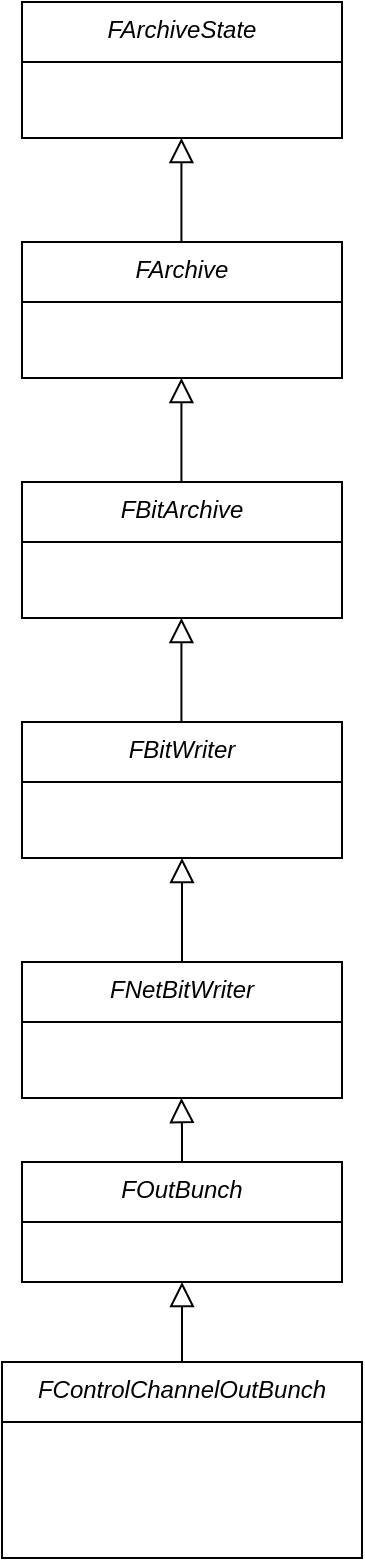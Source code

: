 <mxfile version="21.1.8" type="github" pages="10">
  <diagram id="C5RBs43oDa-KdzZeNtuy" name="Page-1">
    <mxGraphModel dx="2074" dy="2293" grid="1" gridSize="10" guides="1" tooltips="1" connect="1" arrows="1" fold="1" page="1" pageScale="1" pageWidth="827" pageHeight="1169" math="0" shadow="0">
      <root>
        <mxCell id="WIyWlLk6GJQsqaUBKTNV-0" />
        <mxCell id="WIyWlLk6GJQsqaUBKTNV-1" parent="WIyWlLk6GJQsqaUBKTNV-0" />
        <mxCell id="zkfFHV4jXpPFQw0GAbJ--0" value="FOutBunch" style="swimlane;fontStyle=2;align=center;verticalAlign=top;childLayout=stackLayout;horizontal=1;startSize=30;horizontalStack=0;resizeParent=1;resizeLast=0;collapsible=1;marginBottom=0;rounded=0;shadow=0;strokeWidth=1;" parent="WIyWlLk6GJQsqaUBKTNV-1" vertex="1">
          <mxGeometry x="220" y="160" width="160" height="60" as="geometry">
            <mxRectangle x="220" y="120" width="160" height="26" as="alternateBounds" />
          </mxGeometry>
        </mxCell>
        <mxCell id="zkfFHV4jXpPFQw0GAbJ--12" value="" style="endArrow=block;endSize=10;endFill=0;shadow=0;strokeWidth=1;rounded=0;edgeStyle=elbowEdgeStyle;elbow=vertical;exitX=0.5;exitY=0;exitDx=0;exitDy=0;" parent="WIyWlLk6GJQsqaUBKTNV-1" source="FxQUpcb1CC_VWdXCSL8I-5" target="zkfFHV4jXpPFQw0GAbJ--0" edge="1">
          <mxGeometry width="160" relative="1" as="geometry">
            <mxPoint x="200" y="360" as="sourcePoint" />
            <mxPoint x="200" y="203" as="targetPoint" />
          </mxGeometry>
        </mxCell>
        <mxCell id="FxQUpcb1CC_VWdXCSL8I-8" style="edgeStyle=orthogonalEdgeStyle;rounded=0;orthogonalLoop=1;jettySize=auto;html=1;exitX=0.5;exitY=0;exitDx=0;exitDy=0;entryX=0.5;entryY=1;entryDx=0;entryDy=0;endArrow=block;endFill=0;endSize=10;" parent="WIyWlLk6GJQsqaUBKTNV-1" source="FxQUpcb1CC_VWdXCSL8I-0" target="FxQUpcb1CC_VWdXCSL8I-3" edge="1">
          <mxGeometry relative="1" as="geometry" />
        </mxCell>
        <mxCell id="FxQUpcb1CC_VWdXCSL8I-0" value="FNetBitWriter" style="swimlane;fontStyle=2;align=center;verticalAlign=top;childLayout=stackLayout;horizontal=1;startSize=30;horizontalStack=0;resizeParent=1;resizeLast=0;collapsible=1;marginBottom=0;rounded=0;shadow=0;strokeWidth=1;" parent="WIyWlLk6GJQsqaUBKTNV-1" vertex="1">
          <mxGeometry x="220" y="60" width="160" height="68" as="geometry">
            <mxRectangle x="220" y="120" width="160" height="26" as="alternateBounds" />
          </mxGeometry>
        </mxCell>
        <mxCell id="FxQUpcb1CC_VWdXCSL8I-1" value="FArchive" style="swimlane;fontStyle=2;align=center;verticalAlign=top;childLayout=stackLayout;horizontal=1;startSize=30;horizontalStack=0;resizeParent=1;resizeLast=0;collapsible=1;marginBottom=0;rounded=0;shadow=0;strokeWidth=1;" parent="WIyWlLk6GJQsqaUBKTNV-1" vertex="1">
          <mxGeometry x="220" y="-300" width="160" height="68" as="geometry">
            <mxRectangle x="220" y="120" width="160" height="26" as="alternateBounds" />
          </mxGeometry>
        </mxCell>
        <mxCell id="FxQUpcb1CC_VWdXCSL8I-2" value="FBitArchive" style="swimlane;fontStyle=2;align=center;verticalAlign=top;childLayout=stackLayout;horizontal=1;startSize=30;horizontalStack=0;resizeParent=1;resizeLast=0;collapsible=1;marginBottom=0;rounded=0;shadow=0;strokeWidth=1;" parent="WIyWlLk6GJQsqaUBKTNV-1" vertex="1">
          <mxGeometry x="220" y="-180" width="160" height="68" as="geometry">
            <mxRectangle x="220" y="120" width="160" height="26" as="alternateBounds" />
          </mxGeometry>
        </mxCell>
        <mxCell id="FxQUpcb1CC_VWdXCSL8I-3" value="FBitWriter" style="swimlane;fontStyle=2;align=center;verticalAlign=top;childLayout=stackLayout;horizontal=1;startSize=30;horizontalStack=0;resizeParent=1;resizeLast=0;collapsible=1;marginBottom=0;rounded=0;shadow=0;strokeWidth=1;" parent="WIyWlLk6GJQsqaUBKTNV-1" vertex="1">
          <mxGeometry x="220" y="-60" width="160" height="68" as="geometry">
            <mxRectangle x="220" y="120" width="160" height="26" as="alternateBounds" />
          </mxGeometry>
        </mxCell>
        <mxCell id="FxQUpcb1CC_VWdXCSL8I-4" value="FArchiveState" style="swimlane;fontStyle=2;align=center;verticalAlign=top;childLayout=stackLayout;horizontal=1;startSize=30;horizontalStack=0;resizeParent=1;resizeLast=0;collapsible=1;marginBottom=0;rounded=0;shadow=0;strokeWidth=1;" parent="WIyWlLk6GJQsqaUBKTNV-1" vertex="1">
          <mxGeometry x="220" y="-420" width="160" height="68" as="geometry">
            <mxRectangle x="220" y="120" width="160" height="26" as="alternateBounds" />
          </mxGeometry>
        </mxCell>
        <mxCell id="FxQUpcb1CC_VWdXCSL8I-5" value="FControlChannelOutBunch" style="swimlane;fontStyle=2;align=center;verticalAlign=top;childLayout=stackLayout;horizontal=1;startSize=30;horizontalStack=0;resizeParent=1;resizeLast=0;collapsible=1;marginBottom=0;rounded=0;shadow=0;strokeWidth=1;" parent="WIyWlLk6GJQsqaUBKTNV-1" vertex="1">
          <mxGeometry x="210" y="260" width="180" height="98" as="geometry">
            <mxRectangle x="220" y="120" width="160" height="26" as="alternateBounds" />
          </mxGeometry>
        </mxCell>
        <mxCell id="FxQUpcb1CC_VWdXCSL8I-7" value="" style="endArrow=block;endSize=10;endFill=0;shadow=0;strokeWidth=1;rounded=0;edgeStyle=elbowEdgeStyle;elbow=vertical;" parent="WIyWlLk6GJQsqaUBKTNV-1" edge="1">
          <mxGeometry width="160" relative="1" as="geometry">
            <mxPoint x="300" y="160" as="sourcePoint" />
            <mxPoint x="299.71" y="128" as="targetPoint" />
          </mxGeometry>
        </mxCell>
        <mxCell id="FxQUpcb1CC_VWdXCSL8I-14" style="edgeStyle=orthogonalEdgeStyle;rounded=0;orthogonalLoop=1;jettySize=auto;html=1;exitX=0.5;exitY=0;exitDx=0;exitDy=0;entryX=0.5;entryY=1;entryDx=0;entryDy=0;endArrow=block;endFill=0;endSize=10;" parent="WIyWlLk6GJQsqaUBKTNV-1" edge="1">
          <mxGeometry relative="1" as="geometry">
            <mxPoint x="299.71" y="-300" as="sourcePoint" />
            <mxPoint x="299.71" y="-352" as="targetPoint" />
          </mxGeometry>
        </mxCell>
        <mxCell id="FxQUpcb1CC_VWdXCSL8I-15" style="edgeStyle=orthogonalEdgeStyle;rounded=0;orthogonalLoop=1;jettySize=auto;html=1;exitX=0.5;exitY=0;exitDx=0;exitDy=0;entryX=0.5;entryY=1;entryDx=0;entryDy=0;endArrow=block;endFill=0;endSize=10;" parent="WIyWlLk6GJQsqaUBKTNV-1" edge="1">
          <mxGeometry relative="1" as="geometry">
            <mxPoint x="299.71" y="-60" as="sourcePoint" />
            <mxPoint x="299.71" y="-112" as="targetPoint" />
          </mxGeometry>
        </mxCell>
        <mxCell id="FxQUpcb1CC_VWdXCSL8I-16" style="edgeStyle=orthogonalEdgeStyle;rounded=0;orthogonalLoop=1;jettySize=auto;html=1;exitX=0.5;exitY=0;exitDx=0;exitDy=0;entryX=0.5;entryY=1;entryDx=0;entryDy=0;endArrow=block;endFill=0;endSize=10;" parent="WIyWlLk6GJQsqaUBKTNV-1" edge="1">
          <mxGeometry relative="1" as="geometry">
            <mxPoint x="299.71" y="-180" as="sourcePoint" />
            <mxPoint x="299.71" y="-232" as="targetPoint" />
          </mxGeometry>
        </mxCell>
      </root>
    </mxGraphModel>
  </diagram>
  <diagram id="yP7lxpDCNaUI_CZVi8NB" name="链表遍历新方式">
    <mxGraphModel dx="2074" dy="1124" grid="1" gridSize="10" guides="1" tooltips="1" connect="1" arrows="1" fold="1" page="1" pageScale="1" pageWidth="827" pageHeight="1169" math="0" shadow="0">
      <root>
        <mxCell id="0" />
        <mxCell id="1" parent="0" />
        <mxCell id="Zqa_iv79S0zCVJX8DLEg-3" value="FLinkItem" style="swimlane;fontStyle=1;align=center;verticalAlign=top;childLayout=stackLayout;horizontal=1;startSize=26;horizontalStack=0;resizeParent=1;resizeParentMax=0;resizeLast=0;collapsible=1;marginBottom=0;whiteSpace=wrap;html=1;" parent="1" vertex="1">
          <mxGeometry x="20" y="260" width="90" height="52" as="geometry" />
        </mxCell>
        <mxCell id="Zqa_iv79S0zCVJX8DLEg-4" value="Next" style="text;strokeColor=none;fillColor=none;align=left;verticalAlign=top;spacingLeft=4;spacingRight=4;overflow=hidden;rotatable=0;points=[[0,0.5],[1,0.5]];portConstraint=eastwest;whiteSpace=wrap;html=1;" parent="Zqa_iv79S0zCVJX8DLEg-3" vertex="1">
          <mxGeometry y="26" width="90" height="26" as="geometry" />
        </mxCell>
        <mxCell id="Zqa_iv79S0zCVJX8DLEg-7" value="FLinkItem" style="swimlane;fontStyle=1;align=center;verticalAlign=top;childLayout=stackLayout;horizontal=1;startSize=26;horizontalStack=0;resizeParent=1;resizeParentMax=0;resizeLast=0;collapsible=1;marginBottom=0;whiteSpace=wrap;html=1;" parent="1" vertex="1">
          <mxGeometry x="170" y="290" width="86" height="52" as="geometry" />
        </mxCell>
        <mxCell id="Zqa_iv79S0zCVJX8DLEg-8" value="Next" style="text;strokeColor=none;fillColor=none;align=left;verticalAlign=top;spacingLeft=4;spacingRight=4;overflow=hidden;rotatable=0;points=[[0,0.5],[1,0.5]];portConstraint=eastwest;whiteSpace=wrap;html=1;" parent="Zqa_iv79S0zCVJX8DLEg-7" vertex="1">
          <mxGeometry y="26" width="86" height="26" as="geometry" />
        </mxCell>
        <mxCell id="Zqa_iv79S0zCVJX8DLEg-10" value="FLinkItem" style="swimlane;fontStyle=1;align=center;verticalAlign=top;childLayout=stackLayout;horizontal=1;startSize=26;horizontalStack=0;resizeParent=1;resizeParentMax=0;resizeLast=0;collapsible=1;marginBottom=0;whiteSpace=wrap;html=1;" parent="1" vertex="1">
          <mxGeometry x="310" y="320" width="86" height="52" as="geometry" />
        </mxCell>
        <mxCell id="Zqa_iv79S0zCVJX8DLEg-11" value="Next" style="text;strokeColor=none;fillColor=none;align=left;verticalAlign=top;spacingLeft=4;spacingRight=4;overflow=hidden;rotatable=0;points=[[0,0.5],[1,0.5]];portConstraint=eastwest;whiteSpace=wrap;html=1;" parent="Zqa_iv79S0zCVJX8DLEg-10" vertex="1">
          <mxGeometry y="26" width="86" height="26" as="geometry" />
        </mxCell>
        <mxCell id="Zqa_iv79S0zCVJX8DLEg-13" style="edgeStyle=orthogonalEdgeStyle;rounded=0;orthogonalLoop=1;jettySize=auto;html=1;exitX=1;exitY=0.5;exitDx=0;exitDy=0;entryX=0;entryY=0.169;entryDx=0;entryDy=0;entryPerimeter=0;" parent="1" source="Zqa_iv79S0zCVJX8DLEg-8" target="Zqa_iv79S0zCVJX8DLEg-10" edge="1">
          <mxGeometry relative="1" as="geometry" />
        </mxCell>
        <mxCell id="hkJveoZWHdXbA0DbDUU6-1" style="edgeStyle=orthogonalEdgeStyle;rounded=0;orthogonalLoop=1;jettySize=auto;html=1;" parent="1" source="Zqa_iv79S0zCVJX8DLEg-4" edge="1">
          <mxGeometry relative="1" as="geometry">
            <mxPoint x="170" y="299" as="targetPoint" />
          </mxGeometry>
        </mxCell>
      </root>
    </mxGraphModel>
  </diagram>
  <diagram id="_rMjGbM9AFW948b92gve" name="填充BunchHeader">
    <mxGraphModel dx="3629" dy="1070" grid="1" gridSize="10" guides="1" tooltips="1" connect="1" arrows="1" fold="1" page="1" pageScale="1" pageWidth="827" pageHeight="1169" math="0" shadow="0">
      <root>
        <mxCell id="0" />
        <mxCell id="1" parent="0" />
        <mxCell id="yStfvqolcRnyzEvL0hIq-1" value="填充BunchHeader(在UNetConnection.ReceivedPacket中)" style="rounded=0;whiteSpace=wrap;html=1;" parent="1" vertex="1">
          <mxGeometry x="-380" y="220" width="750" height="60" as="geometry" />
        </mxCell>
        <mxCell id="q_B7JdIan9b1Rr_m_5Lg-58" style="edgeStyle=orthogonalEdgeStyle;rounded=0;orthogonalLoop=1;jettySize=auto;html=1;exitX=0.5;exitY=1;exitDx=0;exitDy=0;entryX=0.5;entryY=0;entryDx=0;entryDy=0;" edge="1" parent="1" source="yStfvqolcRnyzEvL0hIq-2" target="q_B7JdIan9b1Rr_m_5Lg-57">
          <mxGeometry relative="1" as="geometry" />
        </mxCell>
        <mxCell id="yStfvqolcRnyzEvL0hIq-2" value="bControl(1bit)" style="rounded=1;whiteSpace=wrap;html=1;" parent="1" vertex="1">
          <mxGeometry x="-150" y="340" width="210" height="40" as="geometry" />
        </mxCell>
        <mxCell id="yStfvqolcRnyzEvL0hIq-32" style="edgeStyle=orthogonalEdgeStyle;rounded=0;orthogonalLoop=1;jettySize=auto;html=1;entryX=0.5;entryY=0;entryDx=0;entryDy=0;" parent="1" source="yStfvqolcRnyzEvL0hIq-3" target="yStfvqolcRnyzEvL0hIq-22" edge="1">
          <mxGeometry relative="1" as="geometry" />
        </mxCell>
        <mxCell id="yStfvqolcRnyzEvL0hIq-3" value="Bunch.bIsReplicationPaused(1bit)" style="rounded=1;whiteSpace=wrap;html=1;" parent="1" vertex="1">
          <mxGeometry x="-150" y="895" width="210" height="40" as="geometry" />
        </mxCell>
        <mxCell id="yStfvqolcRnyzEvL0hIq-8" style="edgeStyle=orthogonalEdgeStyle;rounded=0;orthogonalLoop=1;jettySize=auto;html=1;exitX=1;exitY=0.5;exitDx=0;exitDy=0;" parent="1" target="yStfvqolcRnyzEvL0hIq-7" edge="1">
          <mxGeometry relative="1" as="geometry">
            <mxPoint x="22.5" y="550" as="sourcePoint" />
          </mxGeometry>
        </mxCell>
        <mxCell id="yStfvqolcRnyzEvL0hIq-9" value="true" style="edgeLabel;html=1;align=center;verticalAlign=middle;resizable=0;points=[];" parent="yStfvqolcRnyzEvL0hIq-8" vertex="1" connectable="0">
          <mxGeometry x="-0.213" y="-2" relative="1" as="geometry">
            <mxPoint x="-1" y="-2" as="offset" />
          </mxGeometry>
        </mxCell>
        <mxCell id="q_B7JdIan9b1Rr_m_5Lg-61" value="false" style="edgeStyle=orthogonalEdgeStyle;rounded=0;orthogonalLoop=1;jettySize=auto;html=1;exitX=0.5;exitY=1;exitDx=0;exitDy=0;entryX=0.5;entryY=0;entryDx=0;entryDy=0;" edge="1" parent="1" source="yStfvqolcRnyzEvL0hIq-4" target="q_B7JdIan9b1Rr_m_5Lg-60">
          <mxGeometry relative="1" as="geometry" />
        </mxCell>
        <mxCell id="yStfvqolcRnyzEvL0hIq-4" value="bControl" style="rhombus;whiteSpace=wrap;html=1;" parent="1" vertex="1">
          <mxGeometry x="-112.5" y="510" width="135" height="80" as="geometry" />
        </mxCell>
        <mxCell id="yStfvqolcRnyzEvL0hIq-12" style="edgeStyle=orthogonalEdgeStyle;rounded=0;orthogonalLoop=1;jettySize=auto;html=1;exitX=0.5;exitY=1;exitDx=0;exitDy=0;entryX=0.5;entryY=0;entryDx=0;entryDy=0;" parent="1" source="yStfvqolcRnyzEvL0hIq-7" target="yStfvqolcRnyzEvL0hIq-11" edge="1">
          <mxGeometry relative="1" as="geometry" />
        </mxCell>
        <mxCell id="yStfvqolcRnyzEvL0hIq-7" value="Bunch.bOpen(1bit)" style="rounded=1;whiteSpace=wrap;html=1;" parent="1" vertex="1">
          <mxGeometry x="120" y="530" width="140" height="40" as="geometry" />
        </mxCell>
        <mxCell id="yStfvqolcRnyzEvL0hIq-15" style="edgeStyle=orthogonalEdgeStyle;rounded=0;orthogonalLoop=1;jettySize=auto;html=1;exitX=0.5;exitY=1;exitDx=0;exitDy=0;entryX=0.5;entryY=0;entryDx=0;entryDy=0;" parent="1" source="yStfvqolcRnyzEvL0hIq-11" target="yStfvqolcRnyzEvL0hIq-14" edge="1">
          <mxGeometry relative="1" as="geometry" />
        </mxCell>
        <mxCell id="yStfvqolcRnyzEvL0hIq-11" value="Bunch.bClose(1bit)" style="rounded=1;whiteSpace=wrap;html=1;" parent="1" vertex="1">
          <mxGeometry x="120" y="640" width="140" height="40" as="geometry" />
        </mxCell>
        <mxCell id="yStfvqolcRnyzEvL0hIq-17" style="edgeStyle=orthogonalEdgeStyle;rounded=0;orthogonalLoop=1;jettySize=auto;html=1;exitX=1;exitY=0.5;exitDx=0;exitDy=0;entryX=0;entryY=0.5;entryDx=0;entryDy=0;" parent="1" source="yStfvqolcRnyzEvL0hIq-14" target="yStfvqolcRnyzEvL0hIq-16" edge="1">
          <mxGeometry relative="1" as="geometry" />
        </mxCell>
        <mxCell id="yStfvqolcRnyzEvL0hIq-18" value="true" style="edgeLabel;html=1;align=center;verticalAlign=middle;resizable=0;points=[];" parent="yStfvqolcRnyzEvL0hIq-17" vertex="1" connectable="0">
          <mxGeometry x="-0.234" y="2" relative="1" as="geometry">
            <mxPoint y="2" as="offset" />
          </mxGeometry>
        </mxCell>
        <mxCell id="q_B7JdIan9b1Rr_m_5Lg-63" style="edgeStyle=orthogonalEdgeStyle;rounded=0;orthogonalLoop=1;jettySize=auto;html=1;exitX=0.5;exitY=1;exitDx=0;exitDy=0;entryX=0.5;entryY=0;entryDx=0;entryDy=0;" edge="1" parent="1" source="yStfvqolcRnyzEvL0hIq-14" target="yStfvqolcRnyzEvL0hIq-3">
          <mxGeometry relative="1" as="geometry" />
        </mxCell>
        <mxCell id="yStfvqolcRnyzEvL0hIq-14" value="Bunch.bClose" style="rhombus;whiteSpace=wrap;html=1;" parent="1" vertex="1">
          <mxGeometry x="-112.5" y="760" width="135" height="80" as="geometry" />
        </mxCell>
        <mxCell id="yStfvqolcRnyzEvL0hIq-31" style="edgeStyle=orthogonalEdgeStyle;rounded=0;orthogonalLoop=1;jettySize=auto;html=1;exitX=0.5;exitY=1;exitDx=0;exitDy=0;entryX=1;entryY=0.5;entryDx=0;entryDy=0;" parent="1" source="yStfvqolcRnyzEvL0hIq-16" target="yStfvqolcRnyzEvL0hIq-3" edge="1">
          <mxGeometry relative="1" as="geometry" />
        </mxCell>
        <mxCell id="yStfvqolcRnyzEvL0hIq-16" value="Bunch.CloseReason(4Bit)" style="rounded=1;whiteSpace=wrap;html=1;" parent="1" vertex="1">
          <mxGeometry x="140" y="780" width="160" height="40" as="geometry" />
        </mxCell>
        <mxCell id="yStfvqolcRnyzEvL0hIq-22" value="Bunch.bReliable(1bit)" style="rounded=1;whiteSpace=wrap;html=1;" parent="1" vertex="1">
          <mxGeometry x="-150" y="975" width="210" height="40" as="geometry" />
        </mxCell>
        <mxCell id="yStfvqolcRnyzEvL0hIq-54" style="edgeStyle=orthogonalEdgeStyle;rounded=0;orthogonalLoop=1;jettySize=auto;html=1;exitX=0.5;exitY=1;exitDx=0;exitDy=0;" parent="1" source="yStfvqolcRnyzEvL0hIq-27" target="yStfvqolcRnyzEvL0hIq-41" edge="1">
          <mxGeometry relative="1" as="geometry" />
        </mxCell>
        <mxCell id="yStfvqolcRnyzEvL0hIq-27" value="Bunch.bPartial(1bit)" style="rounded=1;whiteSpace=wrap;html=1;" parent="1" vertex="1">
          <mxGeometry x="-112.5" y="1270" width="140" height="40" as="geometry" />
        </mxCell>
        <mxCell id="yStfvqolcRnyzEvL0hIq-53" style="edgeStyle=orthogonalEdgeStyle;rounded=0;orthogonalLoop=1;jettySize=auto;html=1;exitX=0.5;exitY=1;exitDx=0;exitDy=0;entryX=0.5;entryY=0;entryDx=0;entryDy=0;" parent="1" source="yStfvqolcRnyzEvL0hIq-28" target="yStfvqolcRnyzEvL0hIq-27" edge="1">
          <mxGeometry relative="1" as="geometry" />
        </mxCell>
        <mxCell id="yStfvqolcRnyzEvL0hIq-28" value="Bunch.bHasMustBeMappedGUIDs(1bit)" style="rounded=1;whiteSpace=wrap;html=1;" parent="1" vertex="1">
          <mxGeometry x="-165" y="1195" width="240" height="40" as="geometry" />
        </mxCell>
        <mxCell id="yStfvqolcRnyzEvL0hIq-36" style="edgeStyle=orthogonalEdgeStyle;rounded=0;orthogonalLoop=1;jettySize=auto;html=1;exitX=0.5;exitY=1;exitDx=0;exitDy=0;" parent="1" source="yStfvqolcRnyzEvL0hIq-29" target="yStfvqolcRnyzEvL0hIq-34" edge="1">
          <mxGeometry relative="1" as="geometry" />
        </mxCell>
        <mxCell id="yStfvqolcRnyzEvL0hIq-29" value="Bunch.ChIndex(动态bit)" style="rounded=1;whiteSpace=wrap;html=1;" parent="1" vertex="1">
          <mxGeometry x="-125" y="1050" width="160" height="40" as="geometry" />
        </mxCell>
        <mxCell id="yStfvqolcRnyzEvL0hIq-35" style="edgeStyle=orthogonalEdgeStyle;rounded=0;orthogonalLoop=1;jettySize=auto;html=1;entryX=0.5;entryY=0;entryDx=0;entryDy=0;" parent="1" source="yStfvqolcRnyzEvL0hIq-22" target="yStfvqolcRnyzEvL0hIq-29" edge="1">
          <mxGeometry relative="1" as="geometry">
            <mxPoint x="-30" y="1100" as="sourcePoint" />
          </mxGeometry>
        </mxCell>
        <mxCell id="yStfvqolcRnyzEvL0hIq-52" style="edgeStyle=orthogonalEdgeStyle;rounded=0;orthogonalLoop=1;jettySize=auto;html=1;exitX=0.5;exitY=1;exitDx=0;exitDy=0;entryX=0.5;entryY=0;entryDx=0;entryDy=0;" parent="1" source="yStfvqolcRnyzEvL0hIq-34" target="yStfvqolcRnyzEvL0hIq-28" edge="1">
          <mxGeometry relative="1" as="geometry" />
        </mxCell>
        <mxCell id="yStfvqolcRnyzEvL0hIq-34" value="Bunch.bHasPackageMapExports(1bit)" style="rounded=1;whiteSpace=wrap;html=1;" parent="1" vertex="1">
          <mxGeometry x="-150" y="1120" width="210" height="40" as="geometry" />
        </mxCell>
        <mxCell id="q_B7JdIan9b1Rr_m_5Lg-71" style="edgeStyle=orthogonalEdgeStyle;rounded=0;orthogonalLoop=1;jettySize=auto;html=1;exitX=0.5;exitY=1;exitDx=0;exitDy=0;" edge="1" parent="1" source="yStfvqolcRnyzEvL0hIq-40">
          <mxGeometry relative="1" as="geometry">
            <mxPoint x="-40" y="1710" as="targetPoint" />
            <Array as="points">
              <mxPoint x="340" y="1710" />
              <mxPoint x="-40" y="1710" />
            </Array>
          </mxGeometry>
        </mxCell>
        <mxCell id="yStfvqolcRnyzEvL0hIq-40" value="Bunch.ChSequence(10bit)" style="rounded=1;whiteSpace=wrap;html=1;" parent="1" vertex="1">
          <mxGeometry x="250" y="1362.5" width="180" height="40" as="geometry" />
        </mxCell>
        <mxCell id="yStfvqolcRnyzEvL0hIq-42" style="edgeStyle=orthogonalEdgeStyle;rounded=0;orthogonalLoop=1;jettySize=auto;html=1;exitX=1;exitY=0.5;exitDx=0;exitDy=0;entryX=0;entryY=0.5;entryDx=0;entryDy=0;" parent="1" source="yStfvqolcRnyzEvL0hIq-41" target="yStfvqolcRnyzEvL0hIq-40" edge="1">
          <mxGeometry relative="1" as="geometry" />
        </mxCell>
        <mxCell id="yStfvqolcRnyzEvL0hIq-43" value="true" style="edgeLabel;html=1;align=center;verticalAlign=middle;resizable=0;points=[];" parent="yStfvqolcRnyzEvL0hIq-42" vertex="1" connectable="0">
          <mxGeometry x="-0.24" relative="1" as="geometry">
            <mxPoint as="offset" />
          </mxGeometry>
        </mxCell>
        <mxCell id="yStfvqolcRnyzEvL0hIq-55" value="false" style="edgeStyle=orthogonalEdgeStyle;rounded=0;orthogonalLoop=1;jettySize=auto;html=1;exitX=0.5;exitY=1;exitDx=0;exitDy=0;entryX=0.5;entryY=0;entryDx=0;entryDy=0;verticalAlign=bottom;" parent="1" source="yStfvqolcRnyzEvL0hIq-41" target="yStfvqolcRnyzEvL0hIq-47" edge="1">
          <mxGeometry x="-0.2" relative="1" as="geometry">
            <mxPoint x="-30" y="1545" as="sourcePoint" />
            <mxPoint x="-30" y="1595" as="targetPoint" />
            <Array as="points" />
            <mxPoint as="offset" />
          </mxGeometry>
        </mxCell>
        <mxCell id="yStfvqolcRnyzEvL0hIq-41" value="Bunch.bReliable &amp;amp;&amp;amp; !IsInternalAck()" style="rhombus;whiteSpace=wrap;html=1;" parent="1" vertex="1">
          <mxGeometry x="-117.5" y="1345" width="150" height="75" as="geometry" />
        </mxCell>
        <mxCell id="q_B7JdIan9b1Rr_m_5Lg-70" style="edgeStyle=orthogonalEdgeStyle;rounded=0;orthogonalLoop=1;jettySize=auto;html=1;exitX=0.5;exitY=1;exitDx=0;exitDy=0;" edge="1" parent="1" source="yStfvqolcRnyzEvL0hIq-44">
          <mxGeometry relative="1" as="geometry">
            <mxPoint x="-40" y="1710" as="targetPoint" />
            <Array as="points">
              <mxPoint x="198" y="1710" />
              <mxPoint x="-40" y="1710" />
            </Array>
          </mxGeometry>
        </mxCell>
        <mxCell id="yStfvqolcRnyzEvL0hIq-44" value="Bunch.ChSequence = InPacketId;" style="rounded=1;whiteSpace=wrap;html=1;" parent="1" vertex="1">
          <mxGeometry x="95" y="1505" width="205" height="40" as="geometry" />
        </mxCell>
        <mxCell id="yStfvqolcRnyzEvL0hIq-45" style="edgeStyle=orthogonalEdgeStyle;rounded=0;orthogonalLoop=1;jettySize=auto;html=1;exitX=1;exitY=0.5;exitDx=0;exitDy=0;entryX=0;entryY=0.5;entryDx=0;entryDy=0;" parent="1" source="yStfvqolcRnyzEvL0hIq-47" target="yStfvqolcRnyzEvL0hIq-44" edge="1">
          <mxGeometry relative="1" as="geometry" />
        </mxCell>
        <mxCell id="yStfvqolcRnyzEvL0hIq-46" value="true" style="edgeLabel;html=1;align=center;verticalAlign=middle;resizable=0;points=[];" parent="yStfvqolcRnyzEvL0hIq-45" vertex="1" connectable="0">
          <mxGeometry x="-0.24" relative="1" as="geometry">
            <mxPoint as="offset" />
          </mxGeometry>
        </mxCell>
        <mxCell id="yStfvqolcRnyzEvL0hIq-56" style="edgeStyle=orthogonalEdgeStyle;rounded=0;orthogonalLoop=1;jettySize=auto;html=1;exitX=0.5;exitY=1;exitDx=0;exitDy=0;entryX=0.5;entryY=0;entryDx=0;entryDy=0;" parent="1" source="yStfvqolcRnyzEvL0hIq-47" target="q_B7JdIan9b1Rr_m_5Lg-65" edge="1">
          <mxGeometry relative="1" as="geometry">
            <mxPoint x="-43.125" y="1690" as="targetPoint" />
          </mxGeometry>
        </mxCell>
        <mxCell id="yStfvqolcRnyzEvL0hIq-61" value="false" style="edgeLabel;html=1;align=center;verticalAlign=middle;resizable=0;points=[];" parent="yStfvqolcRnyzEvL0hIq-56" vertex="1" connectable="0">
          <mxGeometry x="-0.337" relative="1" as="geometry">
            <mxPoint y="10" as="offset" />
          </mxGeometry>
        </mxCell>
        <mxCell id="yStfvqolcRnyzEvL0hIq-47" value="Bunch.bPartial" style="rhombus;whiteSpace=wrap;html=1;" parent="1" vertex="1">
          <mxGeometry x="-103.75" y="1480" width="122.5" height="90" as="geometry" />
        </mxCell>
        <mxCell id="yStfvqolcRnyzEvL0hIq-63" value="BunchDataBits(13bit)" style="rounded=1;whiteSpace=wrap;html=1;" parent="1" vertex="1">
          <mxGeometry x="-122.5" y="2232" width="160" height="40" as="geometry" />
        </mxCell>
        <mxCell id="q_B7JdIan9b1Rr_m_5Lg-1" value="解析BunchHeader(在UNetConnection.SendRawBunch中)" style="rounded=0;whiteSpace=wrap;html=1;" vertex="1" parent="1">
          <mxGeometry x="-1600" y="225" width="750" height="60" as="geometry" />
        </mxCell>
        <mxCell id="q_B7JdIan9b1Rr_m_5Lg-2" style="edgeStyle=orthogonalEdgeStyle;rounded=0;orthogonalLoop=1;jettySize=auto;html=1;exitX=0.5;exitY=1;exitDx=0;exitDy=0;entryX=0.5;entryY=0;entryDx=0;entryDy=0;" edge="1" parent="1" source="q_B7JdIan9b1Rr_m_5Lg-3" target="q_B7JdIan9b1Rr_m_5Lg-10">
          <mxGeometry relative="1" as="geometry" />
        </mxCell>
        <mxCell id="q_B7JdIan9b1Rr_m_5Lg-3" value="bIsOpenOrClose(1bit)" style="rounded=1;whiteSpace=wrap;html=1;" vertex="1" parent="1">
          <mxGeometry x="-1370" y="345" width="210" height="40" as="geometry" />
        </mxCell>
        <mxCell id="q_B7JdIan9b1Rr_m_5Lg-5" value="Bunch.bIsReplicationPaused(1bit)" style="rounded=1;whiteSpace=wrap;html=1;" vertex="1" parent="1">
          <mxGeometry x="-1370" y="715" width="210" height="40" as="geometry" />
        </mxCell>
        <mxCell id="q_B7JdIan9b1Rr_m_5Lg-6" style="edgeStyle=orthogonalEdgeStyle;rounded=0;orthogonalLoop=1;jettySize=auto;html=1;exitX=0.5;exitY=1;exitDx=0;exitDy=0;entryX=0.5;entryY=0;entryDx=0;entryDy=0;" edge="1" parent="1" source="q_B7JdIan9b1Rr_m_5Lg-10" target="q_B7JdIan9b1Rr_m_5Lg-5">
          <mxGeometry relative="1" as="geometry" />
        </mxCell>
        <mxCell id="q_B7JdIan9b1Rr_m_5Lg-7" value="false" style="edgeLabel;html=1;align=center;verticalAlign=middle;resizable=0;points=[];" vertex="1" connectable="0" parent="q_B7JdIan9b1Rr_m_5Lg-6">
          <mxGeometry x="-0.257" y="1" relative="1" as="geometry">
            <mxPoint as="offset" />
          </mxGeometry>
        </mxCell>
        <mxCell id="q_B7JdIan9b1Rr_m_5Lg-8" style="edgeStyle=orthogonalEdgeStyle;rounded=0;orthogonalLoop=1;jettySize=auto;html=1;exitX=1;exitY=0.5;exitDx=0;exitDy=0;" edge="1" parent="1" source="q_B7JdIan9b1Rr_m_5Lg-10" target="q_B7JdIan9b1Rr_m_5Lg-12">
          <mxGeometry relative="1" as="geometry" />
        </mxCell>
        <mxCell id="q_B7JdIan9b1Rr_m_5Lg-9" value="true" style="edgeLabel;html=1;align=center;verticalAlign=middle;resizable=0;points=[];" vertex="1" connectable="0" parent="q_B7JdIan9b1Rr_m_5Lg-8">
          <mxGeometry x="-0.213" y="-2" relative="1" as="geometry">
            <mxPoint x="-1" y="-2" as="offset" />
          </mxGeometry>
        </mxCell>
        <mxCell id="q_B7JdIan9b1Rr_m_5Lg-10" value="bIsOpenOrClose" style="rhombus;whiteSpace=wrap;html=1;" vertex="1" parent="1">
          <mxGeometry x="-1332.5" y="425" width="135" height="80" as="geometry" />
        </mxCell>
        <mxCell id="q_B7JdIan9b1Rr_m_5Lg-11" style="edgeStyle=orthogonalEdgeStyle;rounded=0;orthogonalLoop=1;jettySize=auto;html=1;exitX=0.5;exitY=1;exitDx=0;exitDy=0;entryX=0.5;entryY=0;entryDx=0;entryDy=0;" edge="1" parent="1" source="q_B7JdIan9b1Rr_m_5Lg-12" target="q_B7JdIan9b1Rr_m_5Lg-14">
          <mxGeometry relative="1" as="geometry" />
        </mxCell>
        <mxCell id="q_B7JdIan9b1Rr_m_5Lg-12" value="Bunch.bOpen(1bit)" style="rounded=1;whiteSpace=wrap;html=1;" vertex="1" parent="1">
          <mxGeometry x="-1100" y="445" width="140" height="40" as="geometry" />
        </mxCell>
        <mxCell id="q_B7JdIan9b1Rr_m_5Lg-13" style="edgeStyle=orthogonalEdgeStyle;rounded=0;orthogonalLoop=1;jettySize=auto;html=1;exitX=0.5;exitY=1;exitDx=0;exitDy=0;entryX=0.5;entryY=0;entryDx=0;entryDy=0;" edge="1" parent="1" source="q_B7JdIan9b1Rr_m_5Lg-14" target="q_B7JdIan9b1Rr_m_5Lg-19">
          <mxGeometry relative="1" as="geometry" />
        </mxCell>
        <mxCell id="q_B7JdIan9b1Rr_m_5Lg-14" value="Bunch.bClose(1bit)" style="rounded=1;whiteSpace=wrap;html=1;" vertex="1" parent="1">
          <mxGeometry x="-1100" y="515" width="140" height="40" as="geometry" />
        </mxCell>
        <mxCell id="q_B7JdIan9b1Rr_m_5Lg-15" style="edgeStyle=orthogonalEdgeStyle;rounded=0;orthogonalLoop=1;jettySize=auto;html=1;exitX=1;exitY=0.5;exitDx=0;exitDy=0;entryX=0;entryY=0.5;entryDx=0;entryDy=0;" edge="1" parent="1" source="q_B7JdIan9b1Rr_m_5Lg-19" target="q_B7JdIan9b1Rr_m_5Lg-21">
          <mxGeometry relative="1" as="geometry" />
        </mxCell>
        <mxCell id="q_B7JdIan9b1Rr_m_5Lg-16" value="true" style="edgeLabel;html=1;align=center;verticalAlign=middle;resizable=0;points=[];" vertex="1" connectable="0" parent="q_B7JdIan9b1Rr_m_5Lg-15">
          <mxGeometry x="-0.234" y="2" relative="1" as="geometry">
            <mxPoint y="2" as="offset" />
          </mxGeometry>
        </mxCell>
        <mxCell id="q_B7JdIan9b1Rr_m_5Lg-17" style="edgeStyle=orthogonalEdgeStyle;rounded=0;orthogonalLoop=1;jettySize=auto;html=1;exitX=0.5;exitY=1;exitDx=0;exitDy=0;entryX=1;entryY=0.5;entryDx=0;entryDy=0;" edge="1" parent="1" source="q_B7JdIan9b1Rr_m_5Lg-19" target="q_B7JdIan9b1Rr_m_5Lg-5">
          <mxGeometry relative="1" as="geometry" />
        </mxCell>
        <mxCell id="q_B7JdIan9b1Rr_m_5Lg-18" value="false" style="edgeLabel;html=1;align=center;verticalAlign=middle;resizable=0;points=[];" vertex="1" connectable="0" parent="q_B7JdIan9b1Rr_m_5Lg-17">
          <mxGeometry x="-0.679" y="-2" relative="1" as="geometry">
            <mxPoint as="offset" />
          </mxGeometry>
        </mxCell>
        <mxCell id="q_B7JdIan9b1Rr_m_5Lg-19" value="Bunch.bClose" style="rhombus;whiteSpace=wrap;html=1;" vertex="1" parent="1">
          <mxGeometry x="-1097.5" y="585" width="135" height="80" as="geometry" />
        </mxCell>
        <mxCell id="q_B7JdIan9b1Rr_m_5Lg-20" style="edgeStyle=orthogonalEdgeStyle;rounded=0;orthogonalLoop=1;jettySize=auto;html=1;exitX=0.5;exitY=1;exitDx=0;exitDy=0;entryX=1;entryY=0.5;entryDx=0;entryDy=0;" edge="1" parent="1" source="q_B7JdIan9b1Rr_m_5Lg-21" target="q_B7JdIan9b1Rr_m_5Lg-5">
          <mxGeometry relative="1" as="geometry" />
        </mxCell>
        <mxCell id="q_B7JdIan9b1Rr_m_5Lg-21" value="Bunch.CloseReason(4bit)" style="rounded=1;whiteSpace=wrap;html=1;" vertex="1" parent="1">
          <mxGeometry x="-900" y="605" width="160" height="40" as="geometry" />
        </mxCell>
        <mxCell id="q_B7JdIan9b1Rr_m_5Lg-22" style="edgeStyle=orthogonalEdgeStyle;rounded=0;orthogonalLoop=1;jettySize=auto;html=1;exitX=0.5;exitY=1;exitDx=0;exitDy=0;entryX=0.5;entryY=0;entryDx=0;entryDy=0;" edge="1" parent="1" source="q_B7JdIan9b1Rr_m_5Lg-5" target="q_B7JdIan9b1Rr_m_5Lg-31">
          <mxGeometry relative="1" as="geometry">
            <mxPoint x="-1265" y="825" as="sourcePoint" />
          </mxGeometry>
        </mxCell>
        <mxCell id="q_B7JdIan9b1Rr_m_5Lg-24" style="edgeStyle=orthogonalEdgeStyle;rounded=0;orthogonalLoop=1;jettySize=auto;html=1;exitX=0.5;exitY=1;exitDx=0;exitDy=0;" edge="1" parent="1" source="q_B7JdIan9b1Rr_m_5Lg-25" target="q_B7JdIan9b1Rr_m_5Lg-41">
          <mxGeometry relative="1" as="geometry" />
        </mxCell>
        <mxCell id="q_B7JdIan9b1Rr_m_5Lg-25" value="Bunch.bPartial(1bit)" style="rounded=1;whiteSpace=wrap;html=1;" vertex="1" parent="1">
          <mxGeometry x="-1335" y="1090" width="140" height="40" as="geometry" />
        </mxCell>
        <mxCell id="q_B7JdIan9b1Rr_m_5Lg-26" style="edgeStyle=orthogonalEdgeStyle;rounded=0;orthogonalLoop=1;jettySize=auto;html=1;exitX=0.5;exitY=1;exitDx=0;exitDy=0;entryX=0.5;entryY=0;entryDx=0;entryDy=0;" edge="1" parent="1" source="q_B7JdIan9b1Rr_m_5Lg-27" target="q_B7JdIan9b1Rr_m_5Lg-25">
          <mxGeometry relative="1" as="geometry" />
        </mxCell>
        <mxCell id="q_B7JdIan9b1Rr_m_5Lg-27" value="Bunch.bHasMustBeMappedGUIDs(1bit)" style="rounded=1;whiteSpace=wrap;html=1;" vertex="1" parent="1">
          <mxGeometry x="-1385" y="1000" width="240" height="40" as="geometry" />
        </mxCell>
        <mxCell id="q_B7JdIan9b1Rr_m_5Lg-28" style="edgeStyle=orthogonalEdgeStyle;rounded=0;orthogonalLoop=1;jettySize=auto;html=1;exitX=0.5;exitY=1;exitDx=0;exitDy=0;" edge="1" parent="1" source="q_B7JdIan9b1Rr_m_5Lg-29" target="q_B7JdIan9b1Rr_m_5Lg-33">
          <mxGeometry relative="1" as="geometry" />
        </mxCell>
        <mxCell id="q_B7JdIan9b1Rr_m_5Lg-29" value="Bunch.ChIndex(动态bit)" style="rounded=1;whiteSpace=wrap;html=1;" vertex="1" parent="1">
          <mxGeometry x="-1344.99" y="855" width="160" height="40" as="geometry" />
        </mxCell>
        <mxCell id="q_B7JdIan9b1Rr_m_5Lg-30" style="edgeStyle=orthogonalEdgeStyle;rounded=0;orthogonalLoop=1;jettySize=auto;html=1;exitX=0.5;exitY=1;exitDx=0;exitDy=0;entryX=0.5;entryY=0;entryDx=0;entryDy=0;" edge="1" parent="1" source="q_B7JdIan9b1Rr_m_5Lg-31" target="q_B7JdIan9b1Rr_m_5Lg-29">
          <mxGeometry relative="1" as="geometry" />
        </mxCell>
        <mxCell id="q_B7JdIan9b1Rr_m_5Lg-31" value="Bunch.bReliable(1bit)" style="rounded=1;whiteSpace=wrap;html=1;" vertex="1" parent="1">
          <mxGeometry x="-1339.99" y="790" width="150" height="40" as="geometry" />
        </mxCell>
        <mxCell id="q_B7JdIan9b1Rr_m_5Lg-32" style="edgeStyle=orthogonalEdgeStyle;rounded=0;orthogonalLoop=1;jettySize=auto;html=1;exitX=0.5;exitY=1;exitDx=0;exitDy=0;entryX=0.5;entryY=0;entryDx=0;entryDy=0;" edge="1" parent="1" source="q_B7JdIan9b1Rr_m_5Lg-33" target="q_B7JdIan9b1Rr_m_5Lg-27">
          <mxGeometry relative="1" as="geometry" />
        </mxCell>
        <mxCell id="q_B7JdIan9b1Rr_m_5Lg-33" value="Bunch.bHasPackageMapExports(1bit)" style="rounded=1;whiteSpace=wrap;html=1;" vertex="1" parent="1">
          <mxGeometry x="-1370" y="930" width="210" height="40" as="geometry" />
        </mxCell>
        <mxCell id="q_B7JdIan9b1Rr_m_5Lg-34" style="edgeStyle=orthogonalEdgeStyle;rounded=0;orthogonalLoop=1;jettySize=auto;html=1;exitX=0;exitY=0.5;exitDx=0;exitDy=0;entryX=0.5;entryY=0;entryDx=0;entryDy=0;" edge="1" parent="1" source="q_B7JdIan9b1Rr_m_5Lg-35" target="q_B7JdIan9b1Rr_m_5Lg-55">
          <mxGeometry relative="1" as="geometry">
            <Array as="points">
              <mxPoint x="-1100" y="1565" />
              <mxPoint x="-1265" y="1565" />
            </Array>
          </mxGeometry>
        </mxCell>
        <mxCell id="q_B7JdIan9b1Rr_m_5Lg-35" value="Bunch.bPartialFinal(1bit)" style="rounded=1;whiteSpace=wrap;html=1;" vertex="1" parent="1">
          <mxGeometry x="-1107.25" y="1545" width="210" height="40" as="geometry" />
        </mxCell>
        <mxCell id="q_B7JdIan9b1Rr_m_5Lg-36" style="edgeStyle=orthogonalEdgeStyle;rounded=0;orthogonalLoop=1;jettySize=auto;html=1;exitX=0.5;exitY=1;exitDx=0;exitDy=0;entryX=0.5;entryY=0;entryDx=0;entryDy=0;" edge="1" parent="1" source="q_B7JdIan9b1Rr_m_5Lg-37" target="q_B7JdIan9b1Rr_m_5Lg-48">
          <mxGeometry relative="1" as="geometry">
            <Array as="points">
              <mxPoint x="-990" y="1375" />
              <mxPoint x="-1265" y="1375" />
            </Array>
          </mxGeometry>
        </mxCell>
        <mxCell id="q_B7JdIan9b1Rr_m_5Lg-37" value="Bunch.ChSequence(10bit)" style="rounded=1;whiteSpace=wrap;html=1;" vertex="1" parent="1">
          <mxGeometry x="-1110" y="1270" width="240" height="40" as="geometry" />
        </mxCell>
        <mxCell id="q_B7JdIan9b1Rr_m_5Lg-38" style="edgeStyle=orthogonalEdgeStyle;rounded=0;orthogonalLoop=1;jettySize=auto;html=1;exitX=1;exitY=0.5;exitDx=0;exitDy=0;entryX=0;entryY=0.5;entryDx=0;entryDy=0;" edge="1" parent="1" source="q_B7JdIan9b1Rr_m_5Lg-41" target="q_B7JdIan9b1Rr_m_5Lg-37">
          <mxGeometry relative="1" as="geometry" />
        </mxCell>
        <mxCell id="q_B7JdIan9b1Rr_m_5Lg-39" value="true" style="edgeLabel;html=1;align=center;verticalAlign=middle;resizable=0;points=[];" vertex="1" connectable="0" parent="q_B7JdIan9b1Rr_m_5Lg-38">
          <mxGeometry x="-0.24" relative="1" as="geometry">
            <mxPoint as="offset" />
          </mxGeometry>
        </mxCell>
        <mxCell id="q_B7JdIan9b1Rr_m_5Lg-40" value="false" style="edgeStyle=orthogonalEdgeStyle;rounded=0;orthogonalLoop=1;jettySize=auto;html=1;exitX=0.5;exitY=1;exitDx=0;exitDy=0;entryX=0.5;entryY=0;entryDx=0;entryDy=0;verticalAlign=bottom;" edge="1" parent="1" source="q_B7JdIan9b1Rr_m_5Lg-41" target="q_B7JdIan9b1Rr_m_5Lg-48">
          <mxGeometry x="-0.2" relative="1" as="geometry">
            <mxPoint x="-1265" y="1350" as="sourcePoint" />
            <mxPoint x="-1265" y="1400" as="targetPoint" />
            <Array as="points" />
            <mxPoint as="offset" />
          </mxGeometry>
        </mxCell>
        <mxCell id="q_B7JdIan9b1Rr_m_5Lg-41" value="Bunch.bReliable &amp;amp;&amp;amp; !IsInternalAck()" style="rhombus;whiteSpace=wrap;html=1;" vertex="1" parent="1">
          <mxGeometry x="-1332.5" y="1235" width="135" height="110" as="geometry" />
        </mxCell>
        <mxCell id="q_B7JdIan9b1Rr_m_5Lg-42" style="edgeStyle=orthogonalEdgeStyle;rounded=0;orthogonalLoop=1;jettySize=auto;html=1;exitX=0.5;exitY=1;exitDx=0;exitDy=0;entryX=0.5;entryY=0;entryDx=0;entryDy=0;" edge="1" parent="1" source="q_B7JdIan9b1Rr_m_5Lg-43" target="q_B7JdIan9b1Rr_m_5Lg-35">
          <mxGeometry relative="1" as="geometry" />
        </mxCell>
        <mxCell id="q_B7JdIan9b1Rr_m_5Lg-43" value="Bunch.bPartialInitial(1bit)" style="rounded=1;whiteSpace=wrap;html=1;" vertex="1" parent="1">
          <mxGeometry x="-1110" y="1430" width="215.5" height="40" as="geometry" />
        </mxCell>
        <mxCell id="q_B7JdIan9b1Rr_m_5Lg-44" style="edgeStyle=orthogonalEdgeStyle;rounded=0;orthogonalLoop=1;jettySize=auto;html=1;exitX=1;exitY=0.5;exitDx=0;exitDy=0;entryX=0;entryY=0.5;entryDx=0;entryDy=0;" edge="1" parent="1" source="q_B7JdIan9b1Rr_m_5Lg-48" target="q_B7JdIan9b1Rr_m_5Lg-43">
          <mxGeometry relative="1" as="geometry" />
        </mxCell>
        <mxCell id="q_B7JdIan9b1Rr_m_5Lg-45" value="true" style="edgeLabel;html=1;align=center;verticalAlign=middle;resizable=0;points=[];" vertex="1" connectable="0" parent="q_B7JdIan9b1Rr_m_5Lg-44">
          <mxGeometry x="-0.24" relative="1" as="geometry">
            <mxPoint as="offset" />
          </mxGeometry>
        </mxCell>
        <mxCell id="q_B7JdIan9b1Rr_m_5Lg-46" style="edgeStyle=orthogonalEdgeStyle;rounded=0;orthogonalLoop=1;jettySize=auto;html=1;exitX=0.5;exitY=1;exitDx=0;exitDy=0;entryX=0.5;entryY=0;entryDx=0;entryDy=0;" edge="1" parent="1" source="q_B7JdIan9b1Rr_m_5Lg-48" target="q_B7JdIan9b1Rr_m_5Lg-55">
          <mxGeometry relative="1" as="geometry" />
        </mxCell>
        <mxCell id="q_B7JdIan9b1Rr_m_5Lg-47" value="false" style="edgeLabel;html=1;align=center;verticalAlign=middle;resizable=0;points=[];" vertex="1" connectable="0" parent="q_B7JdIan9b1Rr_m_5Lg-46">
          <mxGeometry x="-0.337" relative="1" as="geometry">
            <mxPoint y="-6" as="offset" />
          </mxGeometry>
        </mxCell>
        <mxCell id="q_B7JdIan9b1Rr_m_5Lg-48" value="Bunch.bPartial" style="rhombus;whiteSpace=wrap;html=1;" vertex="1" parent="1">
          <mxGeometry x="-1326.25" y="1405" width="122.5" height="90" as="geometry" />
        </mxCell>
        <mxCell id="q_B7JdIan9b1Rr_m_5Lg-49" style="edgeStyle=orthogonalEdgeStyle;rounded=0;orthogonalLoop=1;jettySize=auto;html=1;exitX=0.5;exitY=1;exitDx=0;exitDy=0;entryX=0.5;entryY=0;entryDx=0;entryDy=0;" edge="1" parent="1" source="q_B7JdIan9b1Rr_m_5Lg-50">
          <mxGeometry relative="1" as="geometry">
            <mxPoint x="-1264.985" y="1795" as="targetPoint" />
            <Array as="points">
              <mxPoint x="-995" y="1765" />
              <mxPoint x="-1265" y="1765" />
            </Array>
          </mxGeometry>
        </mxCell>
        <mxCell id="q_B7JdIan9b1Rr_m_5Lg-50" value="Bunch.ChName(动态)" style="rounded=1;whiteSpace=wrap;html=1;" vertex="1" parent="1">
          <mxGeometry x="-1102.75" y="1640" width="215.5" height="40" as="geometry" />
        </mxCell>
        <mxCell id="q_B7JdIan9b1Rr_m_5Lg-51" style="edgeStyle=orthogonalEdgeStyle;rounded=0;orthogonalLoop=1;jettySize=auto;html=1;exitX=1;exitY=0.5;exitDx=0;exitDy=0;entryX=0;entryY=0.5;entryDx=0;entryDy=0;" edge="1" parent="1" source="q_B7JdIan9b1Rr_m_5Lg-55" target="q_B7JdIan9b1Rr_m_5Lg-50">
          <mxGeometry relative="1" as="geometry" />
        </mxCell>
        <mxCell id="q_B7JdIan9b1Rr_m_5Lg-52" value="true" style="edgeLabel;html=1;align=center;verticalAlign=middle;resizable=0;points=[];" vertex="1" connectable="0" parent="q_B7JdIan9b1Rr_m_5Lg-51">
          <mxGeometry x="-0.24" relative="1" as="geometry">
            <mxPoint as="offset" />
          </mxGeometry>
        </mxCell>
        <mxCell id="q_B7JdIan9b1Rr_m_5Lg-53" style="edgeStyle=orthogonalEdgeStyle;rounded=0;orthogonalLoop=1;jettySize=auto;html=1;exitX=0.5;exitY=1;exitDx=0;exitDy=0;entryX=0.5;entryY=0;entryDx=0;entryDy=0;" edge="1" parent="1" source="q_B7JdIan9b1Rr_m_5Lg-55">
          <mxGeometry relative="1" as="geometry">
            <mxPoint x="-1264.985" y="1795" as="targetPoint" />
          </mxGeometry>
        </mxCell>
        <mxCell id="q_B7JdIan9b1Rr_m_5Lg-54" value="false" style="edgeLabel;html=1;align=center;verticalAlign=middle;resizable=0;points=[];" vertex="1" connectable="0" parent="q_B7JdIan9b1Rr_m_5Lg-53">
          <mxGeometry x="-0.212" y="-1" relative="1" as="geometry">
            <mxPoint x="1" y="-12" as="offset" />
          </mxGeometry>
        </mxCell>
        <mxCell id="q_B7JdIan9b1Rr_m_5Lg-55" value="bIsOpenOrReliable" style="rhombus;whiteSpace=wrap;html=1;" vertex="1" parent="1">
          <mxGeometry x="-1330.62" y="1620" width="131.25" height="80" as="geometry" />
        </mxCell>
        <mxCell id="q_B7JdIan9b1Rr_m_5Lg-56" value="Bunch.GetNumBits()(13bit)" style="rounded=1;whiteSpace=wrap;html=1;" vertex="1" parent="1">
          <mxGeometry x="-1345" y="1795" width="160" height="40" as="geometry" />
        </mxCell>
        <mxCell id="q_B7JdIan9b1Rr_m_5Lg-59" style="edgeStyle=orthogonalEdgeStyle;rounded=0;orthogonalLoop=1;jettySize=auto;html=1;exitX=0.5;exitY=1;exitDx=0;exitDy=0;entryX=0.5;entryY=0;entryDx=0;entryDy=0;" edge="1" parent="1" source="q_B7JdIan9b1Rr_m_5Lg-57" target="yStfvqolcRnyzEvL0hIq-4">
          <mxGeometry relative="1" as="geometry" />
        </mxCell>
        <mxCell id="q_B7JdIan9b1Rr_m_5Lg-57" value="PacketId(根据PacketHeader中的Seq计算出来的)" style="rounded=1;whiteSpace=wrap;html=1;" vertex="1" parent="1">
          <mxGeometry x="-185" y="430" width="280" height="40" as="geometry" />
        </mxCell>
        <mxCell id="q_B7JdIan9b1Rr_m_5Lg-62" style="edgeStyle=orthogonalEdgeStyle;rounded=0;orthogonalLoop=1;jettySize=auto;html=1;exitX=0.5;exitY=1;exitDx=0;exitDy=0;entryX=0.5;entryY=0;entryDx=0;entryDy=0;" edge="1" parent="1" source="q_B7JdIan9b1Rr_m_5Lg-60" target="yStfvqolcRnyzEvL0hIq-14">
          <mxGeometry relative="1" as="geometry" />
        </mxCell>
        <mxCell id="q_B7JdIan9b1Rr_m_5Lg-60" value="Bunch.bOpen设置为0&lt;br&gt;Bunch.bClose设置为0" style="rounded=1;whiteSpace=wrap;html=1;" vertex="1" parent="1">
          <mxGeometry x="-115" y="640" width="140" height="40" as="geometry" />
        </mxCell>
        <mxCell id="q_B7JdIan9b1Rr_m_5Lg-67" style="edgeStyle=orthogonalEdgeStyle;rounded=0;orthogonalLoop=1;jettySize=auto;html=1;exitX=0.5;exitY=1;exitDx=0;exitDy=0;" edge="1" parent="1" source="q_B7JdIan9b1Rr_m_5Lg-65" target="q_B7JdIan9b1Rr_m_5Lg-66">
          <mxGeometry relative="1" as="geometry" />
        </mxCell>
        <mxCell id="q_B7JdIan9b1Rr_m_5Lg-65" value="Bunch.ChSequence = 0;" style="rounded=1;whiteSpace=wrap;html=1;" vertex="1" parent="1">
          <mxGeometry x="-122.5" y="1632" width="160" height="40" as="geometry" />
        </mxCell>
        <mxCell id="q_B7JdIan9b1Rr_m_5Lg-69" value="true" style="edgeStyle=orthogonalEdgeStyle;rounded=0;orthogonalLoop=1;jettySize=auto;html=1;exitX=1;exitY=0.5;exitDx=0;exitDy=0;" edge="1" parent="1" source="q_B7JdIan9b1Rr_m_5Lg-66" target="q_B7JdIan9b1Rr_m_5Lg-68">
          <mxGeometry relative="1" as="geometry" />
        </mxCell>
        <mxCell id="q_B7JdIan9b1Rr_m_5Lg-73" value="false" style="edgeStyle=orthogonalEdgeStyle;rounded=0;orthogonalLoop=1;jettySize=auto;html=1;exitX=0.5;exitY=1;exitDx=0;exitDy=0;" edge="1" parent="1" source="q_B7JdIan9b1Rr_m_5Lg-66" target="q_B7JdIan9b1Rr_m_5Lg-72">
          <mxGeometry relative="1" as="geometry" />
        </mxCell>
        <mxCell id="q_B7JdIan9b1Rr_m_5Lg-66" value="Bunch.bPartial" style="rhombus;whiteSpace=wrap;html=1;" vertex="1" parent="1">
          <mxGeometry x="-103.75" y="1732" width="122.5" height="90" as="geometry" />
        </mxCell>
        <mxCell id="q_B7JdIan9b1Rr_m_5Lg-75" style="edgeStyle=orthogonalEdgeStyle;rounded=0;orthogonalLoop=1;jettySize=auto;html=1;exitX=0.5;exitY=1;exitDx=0;exitDy=0;" edge="1" parent="1" source="q_B7JdIan9b1Rr_m_5Lg-68">
          <mxGeometry relative="1" as="geometry">
            <mxPoint x="-40" y="1882" as="targetPoint" />
            <Array as="points">
              <mxPoint x="253" y="1882" />
            </Array>
          </mxGeometry>
        </mxCell>
        <mxCell id="q_B7JdIan9b1Rr_m_5Lg-68" value="Bunch.bPartialInitial(1bit)" style="rounded=1;whiteSpace=wrap;html=1;" vertex="1" parent="1">
          <mxGeometry x="150" y="1757" width="205" height="40" as="geometry" />
        </mxCell>
        <mxCell id="q_B7JdIan9b1Rr_m_5Lg-76" style="edgeStyle=orthogonalEdgeStyle;rounded=0;orthogonalLoop=1;jettySize=auto;html=1;exitX=1;exitY=0.5;exitDx=0;exitDy=0;entryX=0;entryY=0.5;entryDx=0;entryDy=0;" edge="1" parent="1" source="q_B7JdIan9b1Rr_m_5Lg-72" target="q_B7JdIan9b1Rr_m_5Lg-74">
          <mxGeometry relative="1" as="geometry">
            <mxPoint x="110" y="1947" as="targetPoint" />
          </mxGeometry>
        </mxCell>
        <mxCell id="q_B7JdIan9b1Rr_m_5Lg-85" value="true" style="edgeLabel;html=1;align=center;verticalAlign=middle;resizable=0;points=[];" vertex="1" connectable="0" parent="q_B7JdIan9b1Rr_m_5Lg-76">
          <mxGeometry x="-0.151" y="-2" relative="1" as="geometry">
            <mxPoint as="offset" />
          </mxGeometry>
        </mxCell>
        <mxCell id="q_B7JdIan9b1Rr_m_5Lg-78" value="false" style="edgeStyle=orthogonalEdgeStyle;rounded=0;orthogonalLoop=1;jettySize=auto;html=1;exitX=0.5;exitY=1;exitDx=0;exitDy=0;" edge="1" parent="1" source="q_B7JdIan9b1Rr_m_5Lg-72">
          <mxGeometry x="-0.429" relative="1" as="geometry">
            <mxPoint x="-42.5" y="2062" as="targetPoint" />
            <mxPoint as="offset" />
          </mxGeometry>
        </mxCell>
        <mxCell id="q_B7JdIan9b1Rr_m_5Lg-72" value="Bunch.bPartial" style="rhombus;whiteSpace=wrap;html=1;" vertex="1" parent="1">
          <mxGeometry x="-103.75" y="1902" width="122.5" height="90" as="geometry" />
        </mxCell>
        <mxCell id="q_B7JdIan9b1Rr_m_5Lg-84" style="edgeStyle=orthogonalEdgeStyle;rounded=0;orthogonalLoop=1;jettySize=auto;html=1;exitX=0.5;exitY=1;exitDx=0;exitDy=0;" edge="1" parent="1" source="q_B7JdIan9b1Rr_m_5Lg-74">
          <mxGeometry relative="1" as="geometry">
            <mxPoint x="-40" y="2042" as="targetPoint" />
            <Array as="points">
              <mxPoint x="243" y="2042" />
            </Array>
          </mxGeometry>
        </mxCell>
        <mxCell id="q_B7JdIan9b1Rr_m_5Lg-74" value="Bunch.bPartialFinal(1bit)" style="rounded=1;whiteSpace=wrap;html=1;" vertex="1" parent="1">
          <mxGeometry x="140" y="1927" width="205" height="40" as="geometry" />
        </mxCell>
        <mxCell id="q_B7JdIan9b1Rr_m_5Lg-81" style="edgeStyle=orthogonalEdgeStyle;rounded=0;orthogonalLoop=1;jettySize=auto;html=1;exitX=1;exitY=0.5;exitDx=0;exitDy=0;entryX=0;entryY=0.5;entryDx=0;entryDy=0;" edge="1" parent="1" source="q_B7JdIan9b1Rr_m_5Lg-79" target="q_B7JdIan9b1Rr_m_5Lg-80">
          <mxGeometry relative="1" as="geometry" />
        </mxCell>
        <mxCell id="q_B7JdIan9b1Rr_m_5Lg-86" value="true" style="edgeLabel;html=1;align=center;verticalAlign=middle;resizable=0;points=[];" vertex="1" connectable="0" parent="q_B7JdIan9b1Rr_m_5Lg-81">
          <mxGeometry x="-0.204" y="-2" relative="1" as="geometry">
            <mxPoint as="offset" />
          </mxGeometry>
        </mxCell>
        <mxCell id="q_B7JdIan9b1Rr_m_5Lg-82" value="false" style="edgeStyle=orthogonalEdgeStyle;rounded=0;orthogonalLoop=1;jettySize=auto;html=1;exitX=0.5;exitY=1;exitDx=0;exitDy=0;" edge="1" parent="1" source="q_B7JdIan9b1Rr_m_5Lg-79" target="yStfvqolcRnyzEvL0hIq-63">
          <mxGeometry x="-0.5" relative="1" as="geometry">
            <mxPoint as="offset" />
          </mxGeometry>
        </mxCell>
        <mxCell id="q_B7JdIan9b1Rr_m_5Lg-79" value="Bunch.bReliable || Bunch.bOpen" style="rhombus;whiteSpace=wrap;html=1;" vertex="1" parent="1">
          <mxGeometry x="-103.75" y="2062" width="122.5" height="90" as="geometry" />
        </mxCell>
        <mxCell id="q_B7JdIan9b1Rr_m_5Lg-87" style="edgeStyle=orthogonalEdgeStyle;rounded=0;orthogonalLoop=1;jettySize=auto;html=1;exitX=0.5;exitY=1;exitDx=0;exitDy=0;" edge="1" parent="1" source="q_B7JdIan9b1Rr_m_5Lg-80">
          <mxGeometry relative="1" as="geometry">
            <mxPoint x="-40" y="2202" as="targetPoint" />
            <Array as="points">
              <mxPoint x="233" y="2202" />
              <mxPoint x="-40" y="2202" />
            </Array>
          </mxGeometry>
        </mxCell>
        <mxCell id="q_B7JdIan9b1Rr_m_5Lg-80" value="Bunch.ChName(动态)" style="rounded=1;whiteSpace=wrap;html=1;" vertex="1" parent="1">
          <mxGeometry x="130" y="2087" width="205" height="40" as="geometry" />
        </mxCell>
      </root>
    </mxGraphModel>
  </diagram>
  <diagram id="IxIFT5VgCie55dG2Nxo6" name="解析BunchHeader">
    <mxGraphModel dx="2901" dy="1124" grid="1" gridSize="10" guides="1" tooltips="1" connect="1" arrows="1" fold="1" page="1" pageScale="1" pageWidth="827" pageHeight="1169" math="0" shadow="0">
      <root>
        <mxCell id="0" />
        <mxCell id="1" parent="0" />
        <mxCell id="DwKDxiXEnv-FeZyBhVPB-1" value="解析BunchHeader(在UNetConnection.ReceivedPacket中)" style="rounded=0;whiteSpace=wrap;html=1;" vertex="1" parent="1">
          <mxGeometry x="-380" y="220" width="750" height="60" as="geometry" />
        </mxCell>
        <mxCell id="DwKDxiXEnv-FeZyBhVPB-2" style="edgeStyle=orthogonalEdgeStyle;rounded=0;orthogonalLoop=1;jettySize=auto;html=1;exitX=0.5;exitY=1;exitDx=0;exitDy=0;entryX=0.5;entryY=0;entryDx=0;entryDy=0;" edge="1" parent="1" source="DwKDxiXEnv-FeZyBhVPB-3" target="DwKDxiXEnv-FeZyBhVPB-10">
          <mxGeometry relative="1" as="geometry" />
        </mxCell>
        <mxCell id="DwKDxiXEnv-FeZyBhVPB-3" value="bControl(1bit)" style="rounded=1;whiteSpace=wrap;html=1;" vertex="1" parent="1">
          <mxGeometry x="-150" y="340" width="210" height="40" as="geometry" />
        </mxCell>
        <mxCell id="DwKDxiXEnv-FeZyBhVPB-4" style="edgeStyle=orthogonalEdgeStyle;rounded=0;orthogonalLoop=1;jettySize=auto;html=1;entryX=0.5;entryY=0;entryDx=0;entryDy=0;" edge="1" parent="1" source="DwKDxiXEnv-FeZyBhVPB-5" target="DwKDxiXEnv-FeZyBhVPB-23">
          <mxGeometry relative="1" as="geometry" />
        </mxCell>
        <mxCell id="DwKDxiXEnv-FeZyBhVPB-5" value="bIsOpenOrClose(1bit)" style="rounded=1;whiteSpace=wrap;html=1;" vertex="1" parent="1">
          <mxGeometry x="-150" y="710" width="210" height="40" as="geometry" />
        </mxCell>
        <mxCell id="DwKDxiXEnv-FeZyBhVPB-6" style="edgeStyle=orthogonalEdgeStyle;rounded=0;orthogonalLoop=1;jettySize=auto;html=1;exitX=0.5;exitY=1;exitDx=0;exitDy=0;entryX=0.5;entryY=0;entryDx=0;entryDy=0;" edge="1" parent="1" source="DwKDxiXEnv-FeZyBhVPB-10" target="DwKDxiXEnv-FeZyBhVPB-5">
          <mxGeometry relative="1" as="geometry" />
        </mxCell>
        <mxCell id="DwKDxiXEnv-FeZyBhVPB-7" value="false" style="edgeLabel;html=1;align=center;verticalAlign=middle;resizable=0;points=[];" vertex="1" connectable="0" parent="DwKDxiXEnv-FeZyBhVPB-6">
          <mxGeometry x="-0.257" y="1" relative="1" as="geometry">
            <mxPoint as="offset" />
          </mxGeometry>
        </mxCell>
        <mxCell id="DwKDxiXEnv-FeZyBhVPB-8" style="edgeStyle=orthogonalEdgeStyle;rounded=0;orthogonalLoop=1;jettySize=auto;html=1;exitX=1;exitY=0.5;exitDx=0;exitDy=0;" edge="1" parent="1" source="DwKDxiXEnv-FeZyBhVPB-10" target="DwKDxiXEnv-FeZyBhVPB-12">
          <mxGeometry relative="1" as="geometry" />
        </mxCell>
        <mxCell id="DwKDxiXEnv-FeZyBhVPB-9" value="true" style="edgeLabel;html=1;align=center;verticalAlign=middle;resizable=0;points=[];" vertex="1" connectable="0" parent="DwKDxiXEnv-FeZyBhVPB-8">
          <mxGeometry x="-0.213" y="-2" relative="1" as="geometry">
            <mxPoint x="-1" y="-2" as="offset" />
          </mxGeometry>
        </mxCell>
        <mxCell id="DwKDxiXEnv-FeZyBhVPB-10" value="bIsOpenOrClose" style="rhombus;whiteSpace=wrap;html=1;" vertex="1" parent="1">
          <mxGeometry x="-112.5" y="420" width="135" height="80" as="geometry" />
        </mxCell>
        <mxCell id="DwKDxiXEnv-FeZyBhVPB-11" style="edgeStyle=orthogonalEdgeStyle;rounded=0;orthogonalLoop=1;jettySize=auto;html=1;exitX=0.5;exitY=1;exitDx=0;exitDy=0;entryX=0.5;entryY=0;entryDx=0;entryDy=0;" edge="1" parent="1" source="DwKDxiXEnv-FeZyBhVPB-12" target="DwKDxiXEnv-FeZyBhVPB-14">
          <mxGeometry relative="1" as="geometry" />
        </mxCell>
        <mxCell id="DwKDxiXEnv-FeZyBhVPB-12" value="Bunch.bOpen(1bit)" style="rounded=1;whiteSpace=wrap;html=1;" vertex="1" parent="1">
          <mxGeometry x="120" y="440" width="140" height="40" as="geometry" />
        </mxCell>
        <mxCell id="DwKDxiXEnv-FeZyBhVPB-13" style="edgeStyle=orthogonalEdgeStyle;rounded=0;orthogonalLoop=1;jettySize=auto;html=1;exitX=0.5;exitY=1;exitDx=0;exitDy=0;entryX=0.5;entryY=0;entryDx=0;entryDy=0;" edge="1" parent="1" source="DwKDxiXEnv-FeZyBhVPB-14" target="DwKDxiXEnv-FeZyBhVPB-19">
          <mxGeometry relative="1" as="geometry" />
        </mxCell>
        <mxCell id="DwKDxiXEnv-FeZyBhVPB-14" value="Bunch.bClose(1bit)" style="rounded=1;whiteSpace=wrap;html=1;" vertex="1" parent="1">
          <mxGeometry x="120" y="510" width="140" height="40" as="geometry" />
        </mxCell>
        <mxCell id="DwKDxiXEnv-FeZyBhVPB-15" style="edgeStyle=orthogonalEdgeStyle;rounded=0;orthogonalLoop=1;jettySize=auto;html=1;exitX=1;exitY=0.5;exitDx=0;exitDy=0;entryX=0;entryY=0.5;entryDx=0;entryDy=0;" edge="1" parent="1" source="DwKDxiXEnv-FeZyBhVPB-19" target="DwKDxiXEnv-FeZyBhVPB-21">
          <mxGeometry relative="1" as="geometry" />
        </mxCell>
        <mxCell id="DwKDxiXEnv-FeZyBhVPB-16" value="true" style="edgeLabel;html=1;align=center;verticalAlign=middle;resizable=0;points=[];" vertex="1" connectable="0" parent="DwKDxiXEnv-FeZyBhVPB-15">
          <mxGeometry x="-0.234" y="2" relative="1" as="geometry">
            <mxPoint y="2" as="offset" />
          </mxGeometry>
        </mxCell>
        <mxCell id="DwKDxiXEnv-FeZyBhVPB-17" style="edgeStyle=orthogonalEdgeStyle;rounded=0;orthogonalLoop=1;jettySize=auto;html=1;exitX=0.5;exitY=1;exitDx=0;exitDy=0;entryX=1;entryY=0.5;entryDx=0;entryDy=0;" edge="1" parent="1" source="DwKDxiXEnv-FeZyBhVPB-19" target="DwKDxiXEnv-FeZyBhVPB-5">
          <mxGeometry relative="1" as="geometry" />
        </mxCell>
        <mxCell id="DwKDxiXEnv-FeZyBhVPB-18" value="false" style="edgeLabel;html=1;align=center;verticalAlign=middle;resizable=0;points=[];" vertex="1" connectable="0" parent="DwKDxiXEnv-FeZyBhVPB-17">
          <mxGeometry x="-0.679" y="-2" relative="1" as="geometry">
            <mxPoint as="offset" />
          </mxGeometry>
        </mxCell>
        <mxCell id="DwKDxiXEnv-FeZyBhVPB-19" value="Bunch.bClose" style="rhombus;whiteSpace=wrap;html=1;" vertex="1" parent="1">
          <mxGeometry x="122.5" y="580" width="135" height="80" as="geometry" />
        </mxCell>
        <mxCell id="DwKDxiXEnv-FeZyBhVPB-20" style="edgeStyle=orthogonalEdgeStyle;rounded=0;orthogonalLoop=1;jettySize=auto;html=1;exitX=0.5;exitY=1;exitDx=0;exitDy=0;entryX=1;entryY=0.5;entryDx=0;entryDy=0;" edge="1" parent="1" source="DwKDxiXEnv-FeZyBhVPB-21" target="DwKDxiXEnv-FeZyBhVPB-5">
          <mxGeometry relative="1" as="geometry" />
        </mxCell>
        <mxCell id="DwKDxiXEnv-FeZyBhVPB-21" value="Bunch.CloseReason(4bit)" style="rounded=1;whiteSpace=wrap;html=1;" vertex="1" parent="1">
          <mxGeometry x="320" y="600" width="160" height="40" as="geometry" />
        </mxCell>
        <mxCell id="DwKDxiXEnv-FeZyBhVPB-22" style="edgeStyle=orthogonalEdgeStyle;rounded=0;orthogonalLoop=1;jettySize=auto;html=1;exitX=0.5;exitY=1;exitDx=0;exitDy=0;entryX=0.5;entryY=0;entryDx=0;entryDy=0;" edge="1" parent="1" source="DwKDxiXEnv-FeZyBhVPB-23" target="DwKDxiXEnv-FeZyBhVPB-31">
          <mxGeometry relative="1" as="geometry" />
        </mxCell>
        <mxCell id="DwKDxiXEnv-FeZyBhVPB-23" value="Bunch.bIsReplicationPaused(1bit)" style="rounded=1;whiteSpace=wrap;html=1;" vertex="1" parent="1">
          <mxGeometry x="-150" y="780" width="210" height="40" as="geometry" />
        </mxCell>
        <mxCell id="DwKDxiXEnv-FeZyBhVPB-24" style="edgeStyle=orthogonalEdgeStyle;rounded=0;orthogonalLoop=1;jettySize=auto;html=1;exitX=0.5;exitY=1;exitDx=0;exitDy=0;" edge="1" parent="1" source="DwKDxiXEnv-FeZyBhVPB-25" target="DwKDxiXEnv-FeZyBhVPB-41">
          <mxGeometry relative="1" as="geometry" />
        </mxCell>
        <mxCell id="DwKDxiXEnv-FeZyBhVPB-25" value="Bunch.bPartial(1bit)" style="rounded=1;whiteSpace=wrap;html=1;" vertex="1" parent="1">
          <mxGeometry x="-114.99" y="1150" width="140" height="40" as="geometry" />
        </mxCell>
        <mxCell id="DwKDxiXEnv-FeZyBhVPB-26" style="edgeStyle=orthogonalEdgeStyle;rounded=0;orthogonalLoop=1;jettySize=auto;html=1;exitX=0.5;exitY=1;exitDx=0;exitDy=0;entryX=0.5;entryY=0;entryDx=0;entryDy=0;" edge="1" parent="1" source="DwKDxiXEnv-FeZyBhVPB-27" target="DwKDxiXEnv-FeZyBhVPB-25">
          <mxGeometry relative="1" as="geometry" />
        </mxCell>
        <mxCell id="DwKDxiXEnv-FeZyBhVPB-27" value="Bunch.bHasMustBeMappedGUIDs(1bit)" style="rounded=1;whiteSpace=wrap;html=1;" vertex="1" parent="1">
          <mxGeometry x="-165" y="1070" width="240" height="40" as="geometry" />
        </mxCell>
        <mxCell id="DwKDxiXEnv-FeZyBhVPB-28" style="edgeStyle=orthogonalEdgeStyle;rounded=0;orthogonalLoop=1;jettySize=auto;html=1;exitX=0.5;exitY=1;exitDx=0;exitDy=0;" edge="1" parent="1" source="DwKDxiXEnv-FeZyBhVPB-29" target="DwKDxiXEnv-FeZyBhVPB-33">
          <mxGeometry relative="1" as="geometry" />
        </mxCell>
        <mxCell id="DwKDxiXEnv-FeZyBhVPB-29" value="Bunch.ChIndex(动态bit)" style="rounded=1;whiteSpace=wrap;html=1;" vertex="1" parent="1">
          <mxGeometry x="-124.99" y="930" width="160" height="40" as="geometry" />
        </mxCell>
        <mxCell id="DwKDxiXEnv-FeZyBhVPB-30" style="edgeStyle=orthogonalEdgeStyle;rounded=0;orthogonalLoop=1;jettySize=auto;html=1;exitX=0.5;exitY=1;exitDx=0;exitDy=0;entryX=0.5;entryY=0;entryDx=0;entryDy=0;" edge="1" parent="1" source="DwKDxiXEnv-FeZyBhVPB-31" target="DwKDxiXEnv-FeZyBhVPB-29">
          <mxGeometry relative="1" as="geometry" />
        </mxCell>
        <mxCell id="DwKDxiXEnv-FeZyBhVPB-31" value="Bunch.bReliable(1bit)" style="rounded=1;whiteSpace=wrap;html=1;" vertex="1" parent="1">
          <mxGeometry x="-120" y="860" width="150" height="40" as="geometry" />
        </mxCell>
        <mxCell id="DwKDxiXEnv-FeZyBhVPB-32" style="edgeStyle=orthogonalEdgeStyle;rounded=0;orthogonalLoop=1;jettySize=auto;html=1;exitX=0.5;exitY=1;exitDx=0;exitDy=0;entryX=0.5;entryY=0;entryDx=0;entryDy=0;" edge="1" parent="1" source="DwKDxiXEnv-FeZyBhVPB-33" target="DwKDxiXEnv-FeZyBhVPB-27">
          <mxGeometry relative="1" as="geometry" />
        </mxCell>
        <mxCell id="DwKDxiXEnv-FeZyBhVPB-33" value="Bunch.bHasPackageMapExports(1bit)" style="rounded=1;whiteSpace=wrap;html=1;" vertex="1" parent="1">
          <mxGeometry x="-150" y="1000" width="210" height="40" as="geometry" />
        </mxCell>
        <mxCell id="DwKDxiXEnv-FeZyBhVPB-34" style="edgeStyle=orthogonalEdgeStyle;rounded=0;orthogonalLoop=1;jettySize=auto;html=1;exitX=0;exitY=0.5;exitDx=0;exitDy=0;entryX=0.5;entryY=0;entryDx=0;entryDy=0;" edge="1" parent="1" source="DwKDxiXEnv-FeZyBhVPB-35" target="DwKDxiXEnv-FeZyBhVPB-55">
          <mxGeometry relative="1" as="geometry">
            <Array as="points">
              <mxPoint x="120" y="1560" />
              <mxPoint x="-45" y="1560" />
            </Array>
          </mxGeometry>
        </mxCell>
        <mxCell id="DwKDxiXEnv-FeZyBhVPB-35" value="Bunch.bPartialFinal(1bit)" style="rounded=1;whiteSpace=wrap;html=1;" vertex="1" parent="1">
          <mxGeometry x="112.75" y="1540" width="210" height="40" as="geometry" />
        </mxCell>
        <mxCell id="DwKDxiXEnv-FeZyBhVPB-36" style="edgeStyle=orthogonalEdgeStyle;rounded=0;orthogonalLoop=1;jettySize=auto;html=1;exitX=0.5;exitY=1;exitDx=0;exitDy=0;entryX=0.5;entryY=0;entryDx=0;entryDy=0;" edge="1" parent="1" source="DwKDxiXEnv-FeZyBhVPB-37" target="DwKDxiXEnv-FeZyBhVPB-48">
          <mxGeometry relative="1" as="geometry">
            <Array as="points">
              <mxPoint x="230" y="1370" />
              <mxPoint x="-45" y="1370" />
            </Array>
          </mxGeometry>
        </mxCell>
        <mxCell id="DwKDxiXEnv-FeZyBhVPB-37" value="Bunch.ChSequence(5bit)" style="rounded=1;whiteSpace=wrap;html=1;" vertex="1" parent="1">
          <mxGeometry x="110" y="1265" width="240" height="40" as="geometry" />
        </mxCell>
        <mxCell id="DwKDxiXEnv-FeZyBhVPB-38" style="edgeStyle=orthogonalEdgeStyle;rounded=0;orthogonalLoop=1;jettySize=auto;html=1;exitX=1;exitY=0.5;exitDx=0;exitDy=0;entryX=0;entryY=0.5;entryDx=0;entryDy=0;" edge="1" parent="1" source="DwKDxiXEnv-FeZyBhVPB-41" target="DwKDxiXEnv-FeZyBhVPB-37">
          <mxGeometry relative="1" as="geometry" />
        </mxCell>
        <mxCell id="DwKDxiXEnv-FeZyBhVPB-39" value="true" style="edgeLabel;html=1;align=center;verticalAlign=middle;resizable=0;points=[];" vertex="1" connectable="0" parent="DwKDxiXEnv-FeZyBhVPB-38">
          <mxGeometry x="-0.24" relative="1" as="geometry">
            <mxPoint as="offset" />
          </mxGeometry>
        </mxCell>
        <mxCell id="DwKDxiXEnv-FeZyBhVPB-40" value="false" style="edgeStyle=orthogonalEdgeStyle;rounded=0;orthogonalLoop=1;jettySize=auto;html=1;exitX=0.5;exitY=1;exitDx=0;exitDy=0;entryX=0.5;entryY=0;entryDx=0;entryDy=0;verticalAlign=bottom;" edge="1" parent="1" source="DwKDxiXEnv-FeZyBhVPB-41" target="DwKDxiXEnv-FeZyBhVPB-48">
          <mxGeometry x="-0.2" relative="1" as="geometry">
            <mxPoint x="-45" y="1345" as="sourcePoint" />
            <mxPoint x="-45" y="1395" as="targetPoint" />
            <Array as="points" />
            <mxPoint as="offset" />
          </mxGeometry>
        </mxCell>
        <mxCell id="DwKDxiXEnv-FeZyBhVPB-41" value="Bunch.bReliable &amp;amp;&amp;amp; !IsInternalAck()" style="rhombus;whiteSpace=wrap;html=1;" vertex="1" parent="1">
          <mxGeometry x="-112.5" y="1230" width="135" height="110" as="geometry" />
        </mxCell>
        <mxCell id="DwKDxiXEnv-FeZyBhVPB-42" style="edgeStyle=orthogonalEdgeStyle;rounded=0;orthogonalLoop=1;jettySize=auto;html=1;exitX=0.5;exitY=1;exitDx=0;exitDy=0;entryX=0.5;entryY=0;entryDx=0;entryDy=0;" edge="1" parent="1" source="DwKDxiXEnv-FeZyBhVPB-43" target="DwKDxiXEnv-FeZyBhVPB-35">
          <mxGeometry relative="1" as="geometry" />
        </mxCell>
        <mxCell id="DwKDxiXEnv-FeZyBhVPB-43" value="Bunch.bPartialInitial(1bit)" style="rounded=1;whiteSpace=wrap;html=1;" vertex="1" parent="1">
          <mxGeometry x="110" y="1425" width="215.5" height="40" as="geometry" />
        </mxCell>
        <mxCell id="DwKDxiXEnv-FeZyBhVPB-44" style="edgeStyle=orthogonalEdgeStyle;rounded=0;orthogonalLoop=1;jettySize=auto;html=1;exitX=1;exitY=0.5;exitDx=0;exitDy=0;entryX=0;entryY=0.5;entryDx=0;entryDy=0;" edge="1" parent="1" source="DwKDxiXEnv-FeZyBhVPB-48" target="DwKDxiXEnv-FeZyBhVPB-43">
          <mxGeometry relative="1" as="geometry" />
        </mxCell>
        <mxCell id="DwKDxiXEnv-FeZyBhVPB-45" value="true" style="edgeLabel;html=1;align=center;verticalAlign=middle;resizable=0;points=[];" vertex="1" connectable="0" parent="DwKDxiXEnv-FeZyBhVPB-44">
          <mxGeometry x="-0.24" relative="1" as="geometry">
            <mxPoint as="offset" />
          </mxGeometry>
        </mxCell>
        <mxCell id="DwKDxiXEnv-FeZyBhVPB-46" style="edgeStyle=orthogonalEdgeStyle;rounded=0;orthogonalLoop=1;jettySize=auto;html=1;exitX=0.5;exitY=1;exitDx=0;exitDy=0;entryX=0.5;entryY=0;entryDx=0;entryDy=0;" edge="1" parent="1" source="DwKDxiXEnv-FeZyBhVPB-48" target="DwKDxiXEnv-FeZyBhVPB-55">
          <mxGeometry relative="1" as="geometry" />
        </mxCell>
        <mxCell id="DwKDxiXEnv-FeZyBhVPB-47" value="false" style="edgeLabel;html=1;align=center;verticalAlign=middle;resizable=0;points=[];" vertex="1" connectable="0" parent="DwKDxiXEnv-FeZyBhVPB-46">
          <mxGeometry x="-0.337" relative="1" as="geometry">
            <mxPoint y="-6" as="offset" />
          </mxGeometry>
        </mxCell>
        <mxCell id="DwKDxiXEnv-FeZyBhVPB-48" value="Bunch.bPartial" style="rhombus;whiteSpace=wrap;html=1;" vertex="1" parent="1">
          <mxGeometry x="-106.25" y="1400" width="122.5" height="90" as="geometry" />
        </mxCell>
        <mxCell id="DwKDxiXEnv-FeZyBhVPB-49" style="edgeStyle=orthogonalEdgeStyle;rounded=0;orthogonalLoop=1;jettySize=auto;html=1;exitX=0.5;exitY=1;exitDx=0;exitDy=0;entryX=0.5;entryY=0;entryDx=0;entryDy=0;" edge="1" parent="1" source="DwKDxiXEnv-FeZyBhVPB-50">
          <mxGeometry relative="1" as="geometry">
            <mxPoint x="-44.985" y="1790" as="targetPoint" />
            <Array as="points">
              <mxPoint x="225" y="1760" />
              <mxPoint x="-45" y="1760" />
            </Array>
          </mxGeometry>
        </mxCell>
        <mxCell id="DwKDxiXEnv-FeZyBhVPB-50" value="Bunch.ChName(动态)" style="rounded=1;whiteSpace=wrap;html=1;" vertex="1" parent="1">
          <mxGeometry x="117.25" y="1635" width="215.5" height="40" as="geometry" />
        </mxCell>
        <mxCell id="DwKDxiXEnv-FeZyBhVPB-51" style="edgeStyle=orthogonalEdgeStyle;rounded=0;orthogonalLoop=1;jettySize=auto;html=1;exitX=1;exitY=0.5;exitDx=0;exitDy=0;entryX=0;entryY=0.5;entryDx=0;entryDy=0;" edge="1" parent="1" source="DwKDxiXEnv-FeZyBhVPB-55" target="DwKDxiXEnv-FeZyBhVPB-50">
          <mxGeometry relative="1" as="geometry" />
        </mxCell>
        <mxCell id="DwKDxiXEnv-FeZyBhVPB-52" value="true" style="edgeLabel;html=1;align=center;verticalAlign=middle;resizable=0;points=[];" vertex="1" connectable="0" parent="DwKDxiXEnv-FeZyBhVPB-51">
          <mxGeometry x="-0.24" relative="1" as="geometry">
            <mxPoint as="offset" />
          </mxGeometry>
        </mxCell>
        <mxCell id="DwKDxiXEnv-FeZyBhVPB-53" style="edgeStyle=orthogonalEdgeStyle;rounded=0;orthogonalLoop=1;jettySize=auto;html=1;exitX=0.5;exitY=1;exitDx=0;exitDy=0;entryX=0.5;entryY=0;entryDx=0;entryDy=0;" edge="1" parent="1" source="DwKDxiXEnv-FeZyBhVPB-55">
          <mxGeometry relative="1" as="geometry">
            <mxPoint x="-44.985" y="1790" as="targetPoint" />
          </mxGeometry>
        </mxCell>
        <mxCell id="DwKDxiXEnv-FeZyBhVPB-54" value="false" style="edgeLabel;html=1;align=center;verticalAlign=middle;resizable=0;points=[];" vertex="1" connectable="0" parent="DwKDxiXEnv-FeZyBhVPB-53">
          <mxGeometry x="-0.212" y="-1" relative="1" as="geometry">
            <mxPoint x="1" y="-12" as="offset" />
          </mxGeometry>
        </mxCell>
        <mxCell id="DwKDxiXEnv-FeZyBhVPB-55" value="bIsOpenOrReliable" style="rhombus;whiteSpace=wrap;html=1;" vertex="1" parent="1">
          <mxGeometry x="-110.62" y="1615" width="131.25" height="80" as="geometry" />
        </mxCell>
        <mxCell id="DwKDxiXEnv-FeZyBhVPB-56" value="Bunch.GetNumBits()(动态)" style="rounded=1;whiteSpace=wrap;html=1;" vertex="1" parent="1">
          <mxGeometry x="-125" y="1790" width="160" height="40" as="geometry" />
        </mxCell>
      </root>
    </mxGraphModel>
  </diagram>
  <diagram id="ETzVbf_2OA2hhdTdk1EG" name="消息包结构">
    <mxGraphModel dx="2012" dy="642" grid="1" gridSize="10" guides="1" tooltips="1" connect="1" arrows="1" fold="1" page="1" pageScale="1" pageWidth="827" pageHeight="1169" math="0" shadow="0">
      <root>
        <mxCell id="0" />
        <mxCell id="1" parent="0" />
        <mxCell id="kO2xZxpVC5zxpoWmqamz-1" value="PacketHeader" style="rounded=1;whiteSpace=wrap;html=1;" vertex="1" parent="1">
          <mxGeometry x="50" y="500" width="120" height="60" as="geometry" />
        </mxCell>
        <mxCell id="kO2xZxpVC5zxpoWmqamz-9" style="edgeStyle=orthogonalEdgeStyle;rounded=0;orthogonalLoop=1;jettySize=auto;html=1;exitX=0.5;exitY=0;exitDx=0;exitDy=0;entryX=0.5;entryY=1;entryDx=0;entryDy=0;" edge="1" parent="1" source="kO2xZxpVC5zxpoWmqamz-2">
          <mxGeometry relative="1" as="geometry">
            <mxPoint x="230" y="585" as="targetPoint" />
          </mxGeometry>
        </mxCell>
        <mxCell id="kO2xZxpVC5zxpoWmqamz-2" value="Packet(SendBuffer)" style="rounded=1;whiteSpace=wrap;html=1;" vertex="1" parent="1">
          <mxGeometry x="-10" y="655" width="480" height="60" as="geometry" />
        </mxCell>
        <mxCell id="kO2xZxpVC5zxpoWmqamz-5" style="edgeStyle=orthogonalEdgeStyle;rounded=0;orthogonalLoop=1;jettySize=auto;html=1;exitX=0.5;exitY=0;exitDx=0;exitDy=0;" edge="1" parent="1" source="kO2xZxpVC5zxpoWmqamz-3">
          <mxGeometry relative="1" as="geometry">
            <mxPoint x="230" y="420" as="targetPoint" />
          </mxGeometry>
        </mxCell>
        <mxCell id="kO2xZxpVC5zxpoWmqamz-3" value="BunchList" style="rounded=1;whiteSpace=wrap;html=1;" vertex="1" parent="1">
          <mxGeometry x="170" y="500" width="120" height="60" as="geometry" />
        </mxCell>
        <mxCell id="kO2xZxpVC5zxpoWmqamz-4" value="PacketTail" style="rounded=1;whiteSpace=wrap;html=1;" vertex="1" parent="1">
          <mxGeometry x="290" y="500" width="120" height="60" as="geometry" />
        </mxCell>
        <mxCell id="kO2xZxpVC5zxpoWmqamz-6" value="BunchHeader" style="rounded=1;whiteSpace=wrap;html=1;" vertex="1" parent="1">
          <mxGeometry x="-140" y="350" width="90" height="60" as="geometry" />
        </mxCell>
        <mxCell id="kO2xZxpVC5zxpoWmqamz-7" value="BunchBody" style="rounded=1;whiteSpace=wrap;html=1;" vertex="1" parent="1">
          <mxGeometry x="-50" y="350" width="120" height="60" as="geometry" />
        </mxCell>
        <mxCell id="kO2xZxpVC5zxpoWmqamz-8" value="......" style="rounded=1;whiteSpace=wrap;html=1;" vertex="1" parent="1">
          <mxGeometry x="550" y="350" width="60" height="60" as="geometry" />
        </mxCell>
        <mxCell id="kO2xZxpVC5zxpoWmqamz-10" value="BunchHeader" style="rounded=1;whiteSpace=wrap;html=1;" vertex="1" parent="1">
          <mxGeometry x="90" y="350" width="90" height="60" as="geometry" />
        </mxCell>
        <mxCell id="kO2xZxpVC5zxpoWmqamz-11" value="BunchBody" style="rounded=1;whiteSpace=wrap;html=1;" vertex="1" parent="1">
          <mxGeometry x="180" y="350" width="120" height="60" as="geometry" />
        </mxCell>
        <mxCell id="kO2xZxpVC5zxpoWmqamz-12" value="BunchHeader" style="rounded=1;whiteSpace=wrap;html=1;" vertex="1" parent="1">
          <mxGeometry x="320" y="350" width="90" height="60" as="geometry" />
        </mxCell>
        <mxCell id="kO2xZxpVC5zxpoWmqamz-13" value="BunchBody" style="rounded=1;whiteSpace=wrap;html=1;" vertex="1" parent="1">
          <mxGeometry x="410" y="350" width="120" height="60" as="geometry" />
        </mxCell>
      </root>
    </mxGraphModel>
  </diagram>
  <diagram id="KsUXg0Us8ZB8M_rf8rms" name="PacketHeader+WriteDummyPacketInfo">
    <mxGraphModel dx="2901" dy="1124" grid="1" gridSize="10" guides="1" tooltips="1" connect="1" arrows="1" fold="1" page="1" pageScale="1" pageWidth="827" pageHeight="1169" math="0" shadow="0">
      <root>
        <mxCell id="0" />
        <mxCell id="1" parent="0" />
        <mxCell id="maYHBehSJ52xejAcuCgV-10" style="edgeStyle=orthogonalEdgeStyle;rounded=0;orthogonalLoop=1;jettySize=auto;html=1;exitX=0.5;exitY=1;exitDx=0;exitDy=0;entryX=0.5;entryY=0;entryDx=0;entryDy=0;" parent="1" source="MSjd0Ju7oUgdAUojKG33-1" target="rPZ9H7b6IR3LQTXmAkFb-1" edge="1">
          <mxGeometry relative="1" as="geometry" />
        </mxCell>
        <mxCell id="MSjd0Ju7oUgdAUojKG33-1" value="FPackedHeader::Pack()(32bit)" style="rounded=1;whiteSpace=wrap;html=1;" parent="1" vertex="1">
          <mxGeometry x="70" y="320" width="250" height="60" as="geometry" />
        </mxCell>
        <mxCell id="maYHBehSJ52xejAcuCgV-11" style="edgeStyle=orthogonalEdgeStyle;rounded=0;orthogonalLoop=1;jettySize=auto;html=1;" parent="1" source="rPZ9H7b6IR3LQTXmAkFb-1" target="rPZ9H7b6IR3LQTXmAkFb-4" edge="1">
          <mxGeometry relative="1" as="geometry" />
        </mxCell>
        <mxCell id="rPZ9H7b6IR3LQTXmAkFb-1" value="TSequenceHistory&amp;lt;HistorySize&amp;gt;.Storage(32bit)" style="rounded=1;whiteSpace=wrap;html=1;" parent="1" vertex="1">
          <mxGeometry x="30" y="420" width="330" height="60" as="geometry" />
        </mxCell>
        <mxCell id="rPZ9H7b6IR3LQTXmAkFb-2" value="" style="shape=curlyBracket;whiteSpace=wrap;html=1;rounded=1;labelPosition=left;verticalLabelPosition=middle;align=right;verticalAlign=middle;" parent="1" vertex="1">
          <mxGeometry y="320" width="20" height="160" as="geometry" />
        </mxCell>
        <mxCell id="rPZ9H7b6IR3LQTXmAkFb-3" value="WritePacketHeader(64bit)" style="rounded=1;whiteSpace=wrap;html=1;" parent="1" vertex="1">
          <mxGeometry x="-240" y="370" width="170" height="60" as="geometry" />
        </mxCell>
        <mxCell id="rPZ9H7b6IR3LQTXmAkFb-9" style="edgeStyle=orthogonalEdgeStyle;rounded=0;orthogonalLoop=1;jettySize=auto;html=1;exitX=0.5;exitY=1;exitDx=0;exitDy=0;" parent="1" source="rPZ9H7b6IR3LQTXmAkFb-4" target="rPZ9H7b6IR3LQTXmAkFb-8" edge="1">
          <mxGeometry relative="1" as="geometry" />
        </mxCell>
        <mxCell id="rPZ9H7b6IR3LQTXmAkFb-4" value="bHasPacketInfoPayload(1bit)" style="rounded=1;whiteSpace=wrap;html=1;" parent="1" vertex="1">
          <mxGeometry x="70" y="550" width="250" height="60" as="geometry" />
        </mxCell>
        <mxCell id="rPZ9H7b6IR3LQTXmAkFb-6" value="" style="shape=curlyBracket;whiteSpace=wrap;html=1;rounded=1;labelPosition=left;verticalLabelPosition=middle;align=right;verticalAlign=middle;" parent="1" vertex="1">
          <mxGeometry y="550" width="20" height="490" as="geometry" />
        </mxCell>
        <mxCell id="rPZ9H7b6IR3LQTXmAkFb-7" value="WriteDummyPacketInfo" style="rounded=1;whiteSpace=wrap;html=1;" parent="1" vertex="1">
          <mxGeometry x="-250" y="765" width="190" height="60" as="geometry" />
        </mxCell>
        <mxCell id="rPZ9H7b6IR3LQTXmAkFb-11" style="edgeStyle=orthogonalEdgeStyle;rounded=0;orthogonalLoop=1;jettySize=auto;html=1;exitX=1;exitY=0.5;exitDx=0;exitDy=0;entryX=0;entryY=0.5;entryDx=0;entryDy=0;" parent="1" source="rPZ9H7b6IR3LQTXmAkFb-8" target="rPZ9H7b6IR3LQTXmAkFb-10" edge="1">
          <mxGeometry relative="1" as="geometry" />
        </mxCell>
        <mxCell id="rPZ9H7b6IR3LQTXmAkFb-12" value="true" style="edgeLabel;html=1;align=center;verticalAlign=middle;resizable=0;points=[];" parent="rPZ9H7b6IR3LQTXmAkFb-11" vertex="1" connectable="0">
          <mxGeometry x="-0.2" relative="1" as="geometry">
            <mxPoint as="offset" />
          </mxGeometry>
        </mxCell>
        <mxCell id="maYHBehSJ52xejAcuCgV-6" style="edgeStyle=orthogonalEdgeStyle;rounded=0;orthogonalLoop=1;jettySize=auto;html=1;exitX=0.5;exitY=1;exitDx=0;exitDy=0;entryX=0.5;entryY=0;entryDx=0;entryDy=0;" parent="1" source="rPZ9H7b6IR3LQTXmAkFb-8" target="maYHBehSJ52xejAcuCgV-5" edge="1">
          <mxGeometry relative="1" as="geometry" />
        </mxCell>
        <mxCell id="maYHBehSJ52xejAcuCgV-7" value="false" style="edgeLabel;html=1;align=center;verticalAlign=middle;resizable=0;points=[];" parent="maYHBehSJ52xejAcuCgV-6" vertex="1" connectable="0">
          <mxGeometry x="-0.228" relative="1" as="geometry">
            <mxPoint as="offset" />
          </mxGeometry>
        </mxCell>
        <mxCell id="rPZ9H7b6IR3LQTXmAkFb-8" value="bHasPacketInfoPayload" style="rhombus;whiteSpace=wrap;html=1;" parent="1" vertex="1">
          <mxGeometry x="110" y="670" width="170" height="90" as="geometry" />
        </mxCell>
        <mxCell id="maYHBehSJ52xejAcuCgV-3" style="edgeStyle=orthogonalEdgeStyle;rounded=0;orthogonalLoop=1;jettySize=auto;html=1;exitX=0.5;exitY=1;exitDx=0;exitDy=0;" parent="1" source="rPZ9H7b6IR3LQTXmAkFb-10" target="rPZ9H7b6IR3LQTXmAkFb-13" edge="1">
          <mxGeometry relative="1" as="geometry" />
        </mxCell>
        <mxCell id="rPZ9H7b6IR3LQTXmAkFb-10" value="DummyJitterClockTime(10bit)" style="rounded=1;whiteSpace=wrap;html=1;" parent="1" vertex="1">
          <mxGeometry x="360" y="685" width="250" height="60" as="geometry" />
        </mxCell>
        <mxCell id="maYHBehSJ52xejAcuCgV-4" style="edgeStyle=orthogonalEdgeStyle;rounded=0;orthogonalLoop=1;jettySize=auto;html=1;exitX=0.5;exitY=1;exitDx=0;exitDy=0;entryX=0.5;entryY=0;entryDx=0;entryDy=0;" parent="1" source="rPZ9H7b6IR3LQTXmAkFb-13" target="rPZ9H7b6IR3LQTXmAkFb-14" edge="1">
          <mxGeometry relative="1" as="geometry" />
        </mxCell>
        <mxCell id="rPZ9H7b6IR3LQTXmAkFb-13" value="bHasServerFrameTime(1bit)" style="rounded=1;whiteSpace=wrap;html=1;" parent="1" vertex="1">
          <mxGeometry x="360" y="810" width="250" height="60" as="geometry" />
        </mxCell>
        <mxCell id="maYHBehSJ52xejAcuCgV-1" style="edgeStyle=orthogonalEdgeStyle;rounded=0;orthogonalLoop=1;jettySize=auto;html=1;exitX=1;exitY=0.5;exitDx=0;exitDy=0;entryX=0;entryY=0.5;entryDx=0;entryDy=0;" parent="1" source="rPZ9H7b6IR3LQTXmAkFb-14" target="rPZ9H7b6IR3LQTXmAkFb-15" edge="1">
          <mxGeometry relative="1" as="geometry">
            <Array as="points">
              <mxPoint x="600" y="950" />
              <mxPoint x="600" y="950" />
            </Array>
          </mxGeometry>
        </mxCell>
        <mxCell id="maYHBehSJ52xejAcuCgV-2" value="true" style="edgeLabel;html=1;align=center;verticalAlign=middle;resizable=0;points=[];" parent="maYHBehSJ52xejAcuCgV-1" vertex="1" connectable="0">
          <mxGeometry x="0.229" y="1" relative="1" as="geometry">
            <mxPoint x="-7" y="1" as="offset" />
          </mxGeometry>
        </mxCell>
        <mxCell id="maYHBehSJ52xejAcuCgV-8" style="edgeStyle=orthogonalEdgeStyle;rounded=0;orthogonalLoop=1;jettySize=auto;html=1;exitX=0.5;exitY=1;exitDx=0;exitDy=0;entryX=0.5;entryY=0;entryDx=0;entryDy=0;" parent="1" source="rPZ9H7b6IR3LQTXmAkFb-14" target="maYHBehSJ52xejAcuCgV-5" edge="1">
          <mxGeometry relative="1" as="geometry">
            <Array as="points">
              <mxPoint x="485" y="1040" />
              <mxPoint x="195" y="1040" />
            </Array>
          </mxGeometry>
        </mxCell>
        <mxCell id="rPZ9H7b6IR3LQTXmAkFb-14" value="bHasServerFrameTime &lt;br&gt;&amp;amp;&amp;amp; Driver-&amp;gt;IsServer()" style="rhombus;whiteSpace=wrap;html=1;" parent="1" vertex="1">
          <mxGeometry x="400" y="900" width="170" height="100" as="geometry" />
        </mxCell>
        <mxCell id="maYHBehSJ52xejAcuCgV-9" style="edgeStyle=orthogonalEdgeStyle;rounded=0;orthogonalLoop=1;jettySize=auto;html=1;exitX=0.5;exitY=1;exitDx=0;exitDy=0;entryX=0.5;entryY=0;entryDx=0;entryDy=0;" parent="1" source="rPZ9H7b6IR3LQTXmAkFb-15" target="maYHBehSJ52xejAcuCgV-5" edge="1">
          <mxGeometry relative="1" as="geometry">
            <Array as="points">
              <mxPoint x="725" y="1040" />
              <mxPoint x="195" y="1040" />
            </Array>
          </mxGeometry>
        </mxCell>
        <mxCell id="rPZ9H7b6IR3LQTXmAkFb-15" value="DummyFrameTimeByte(8bit)" style="rounded=1;whiteSpace=wrap;html=1;" parent="1" vertex="1">
          <mxGeometry x="630" y="920" width="190" height="60" as="geometry" />
        </mxCell>
        <mxCell id="maYHBehSJ52xejAcuCgV-5" value="PacketHeader填充结束" style="rounded=1;whiteSpace=wrap;html=1;" parent="1" vertex="1">
          <mxGeometry x="70" y="1070" width="250" height="60" as="geometry" />
        </mxCell>
      </root>
    </mxGraphModel>
  </diagram>
  <diagram id="oB-gIKFNCtZAnY7dd-3n" name="MakeRelative">
    <mxGraphModel dx="2074" dy="1124" grid="1" gridSize="10" guides="1" tooltips="1" connect="1" arrows="1" fold="1" page="1" pageScale="1" pageWidth="827" pageHeight="1169" math="0" shadow="0">
      <root>
        <mxCell id="0" />
        <mxCell id="1" parent="0" />
        <mxCell id="RBBvH35a1nBDzozRN94h-5" value="" style="shape=partialRectangle;whiteSpace=wrap;html=1;bottom=1;right=1;left=1;top=0;fillColor=none;routingCenterX=-0.5;" parent="1" vertex="1">
          <mxGeometry x="260" y="739" width="120" height="10" as="geometry" />
        </mxCell>
        <mxCell id="RBBvH35a1nBDzozRN94h-7" value="" style="shape=partialRectangle;whiteSpace=wrap;html=1;bottom=1;right=1;left=1;top=0;fillColor=none;routingCenterX=-0.5;" parent="1" vertex="1">
          <mxGeometry x="500" y="739" width="120" height="10" as="geometry" />
        </mxCell>
        <mxCell id="RBBvH35a1nBDzozRN94h-8" value="" style="shape=partialRectangle;whiteSpace=wrap;html=1;bottom=1;right=1;left=1;top=0;fillColor=none;routingCenterX=-0.5;" parent="1" vertex="1">
          <mxGeometry x="140" y="739" width="120" height="10" as="geometry" />
        </mxCell>
        <mxCell id="RBBvH35a1nBDzozRN94h-9" value="" style="shape=partialRectangle;whiteSpace=wrap;html=1;bottom=1;right=1;left=1;top=0;fillColor=none;routingCenterX=-0.5;" parent="1" vertex="1">
          <mxGeometry x="380" y="739" width="120" height="10" as="geometry" />
        </mxCell>
        <mxCell id="RBBvH35a1nBDzozRN94h-10" value="A:[0,1023], B:[0,1023], A-B:[-1023, 1023]" style="rounded=1;whiteSpace=wrap;html=1;strokeColor=none;fillColor=none;" parent="1" vertex="1">
          <mxGeometry x="260" y="640" width="240" height="40" as="geometry" />
        </mxCell>
        <mxCell id="RBBvH35a1nBDzozRN94h-11" value="-1023" style="rounded=1;whiteSpace=wrap;html=1;strokeColor=none;fillColor=none;" parent="1" vertex="1">
          <mxGeometry x="120" y="709" width="40" height="30" as="geometry" />
        </mxCell>
        <mxCell id="RBBvH35a1nBDzozRN94h-12" value="512" style="rounded=1;whiteSpace=wrap;html=1;strokeColor=none;fillColor=none;" parent="1" vertex="1">
          <mxGeometry x="480" y="709" width="40" height="30" as="geometry" />
        </mxCell>
        <mxCell id="RBBvH35a1nBDzozRN94h-13" value="0" style="rounded=1;whiteSpace=wrap;html=1;strokeColor=none;fillColor=none;" parent="1" vertex="1">
          <mxGeometry x="360" y="709" width="40" height="30" as="geometry" />
        </mxCell>
        <mxCell id="RBBvH35a1nBDzozRN94h-14" value="-512" style="rounded=1;whiteSpace=wrap;html=1;strokeColor=none;fillColor=none;" parent="1" vertex="1">
          <mxGeometry x="240" y="709" width="40" height="30" as="geometry" />
        </mxCell>
        <mxCell id="RBBvH35a1nBDzozRN94h-15" value="1023" style="rounded=1;whiteSpace=wrap;html=1;strokeColor=none;fillColor=none;" parent="1" vertex="1">
          <mxGeometry x="600" y="709" width="40" height="30" as="geometry" />
        </mxCell>
        <mxCell id="RBBvH35a1nBDzozRN94h-16" value="" style="shape=partialRectangle;whiteSpace=wrap;html=1;bottom=1;right=1;left=1;top=0;routingCenterX=-0.5;fillColor=none;" parent="1" vertex="1">
          <mxGeometry x="260" y="863" width="120" height="10" as="geometry" />
        </mxCell>
        <mxCell id="RBBvH35a1nBDzozRN94h-17" value="" style="shape=partialRectangle;whiteSpace=wrap;html=1;bottom=1;right=1;left=1;top=0;fillColor=none;routingCenterX=-0.5;" parent="1" vertex="1">
          <mxGeometry x="510" y="900" width="110" height="10" as="geometry" />
        </mxCell>
        <mxCell id="RBBvH35a1nBDzozRN94h-18" value="" style="shape=partialRectangle;whiteSpace=wrap;html=1;bottom=1;right=1;left=1;top=0;fillColor=none;routingCenterX=-0.5;" parent="1" vertex="1">
          <mxGeometry x="140" y="900" width="110" height="10" as="geometry" />
        </mxCell>
        <mxCell id="RBBvH35a1nBDzozRN94h-19" value="" style="shape=partialRectangle;whiteSpace=wrap;html=1;bottom=1;right=1;left=1;top=0;routingCenterX=-0.5;fillColor=none;" parent="1" vertex="1">
          <mxGeometry x="380" y="863" width="120" height="10" as="geometry" />
        </mxCell>
        <mxCell id="RBBvH35a1nBDzozRN94h-20" value="-511" style="rounded=1;whiteSpace=wrap;html=1;strokeColor=none;fillColor=none;" parent="1" vertex="1">
          <mxGeometry x="120" y="875" width="40" height="30" as="geometry" />
        </mxCell>
        <mxCell id="RBBvH35a1nBDzozRN94h-21" value="1023" style="rounded=1;whiteSpace=wrap;html=1;strokeColor=none;fillColor=none;" parent="1" vertex="1">
          <mxGeometry x="480" y="833" width="40" height="30" as="geometry" />
        </mxCell>
        <mxCell id="RBBvH35a1nBDzozRN94h-22" value="512" style="rounded=1;whiteSpace=wrap;html=1;strokeColor=none;fillColor=none;" parent="1" vertex="1">
          <mxGeometry x="360" y="833" width="40" height="30" as="geometry" />
        </mxCell>
        <mxCell id="RBBvH35a1nBDzozRN94h-23" value="0" style="rounded=1;whiteSpace=wrap;html=1;strokeColor=none;fillColor=none;" parent="1" vertex="1">
          <mxGeometry x="240" y="833" width="40" height="30" as="geometry" />
        </mxCell>
        <mxCell id="RBBvH35a1nBDzozRN94h-24" value="1535" style="rounded=1;whiteSpace=wrap;html=1;strokeColor=none;fillColor=none;" parent="1" vertex="1">
          <mxGeometry x="600" y="875" width="40" height="30" as="geometry" />
        </mxCell>
        <mxCell id="RBBvH35a1nBDzozRN94h-26" value="+512" style="rounded=1;whiteSpace=wrap;html=1;strokeColor=none;fillColor=none;" parent="1" vertex="1">
          <mxGeometry x="420" y="775" width="80" height="40" as="geometry" />
        </mxCell>
        <mxCell id="RBBvH35a1nBDzozRN94h-27" value="" style="shape=singleArrow;direction=south;whiteSpace=wrap;html=1;fillColor=#d5e8d4;strokeColor=#82b366;fontColor=#d5e8d4;" parent="1" vertex="1">
          <mxGeometry x="350" y="770" width="60" height="50" as="geometry" />
        </mxCell>
        <mxCell id="RBBvH35a1nBDzozRN94h-28" value="" style="shape=partialRectangle;whiteSpace=wrap;html=1;bottom=1;right=1;left=1;top=0;fillColor=none;routingCenterX=-0.5;" parent="1" vertex="1">
          <mxGeometry x="260" y="1003" width="120" height="10" as="geometry" />
        </mxCell>
        <mxCell id="RBBvH35a1nBDzozRN94h-29" value="" style="shape=partialRectangle;whiteSpace=wrap;html=1;bottom=1;right=1;left=1;top=0;fillColor=none;routingCenterX=-0.5;" parent="1" vertex="1">
          <mxGeometry x="510" y="1043" width="110" height="10" as="geometry" />
        </mxCell>
        <mxCell id="RBBvH35a1nBDzozRN94h-30" value="" style="shape=partialRectangle;whiteSpace=wrap;html=1;bottom=1;right=1;left=1;top=0;fillColor=none;routingCenterX=-0.5;" parent="1" vertex="1">
          <mxGeometry x="140" y="1043" width="110" height="10" as="geometry" />
        </mxCell>
        <mxCell id="RBBvH35a1nBDzozRN94h-31" value="" style="shape=partialRectangle;whiteSpace=wrap;html=1;bottom=1;right=1;left=1;top=0;fillColor=none;routingCenterX=-0.5;" parent="1" vertex="1">
          <mxGeometry x="380" y="1003" width="120" height="10" as="geometry" />
        </mxCell>
        <mxCell id="RBBvH35a1nBDzozRN94h-32" value="513" style="rounded=1;whiteSpace=wrap;html=1;strokeColor=none;fillColor=none;" parent="1" vertex="1">
          <mxGeometry x="120" y="1014" width="40" height="30" as="geometry" />
        </mxCell>
        <mxCell id="RBBvH35a1nBDzozRN94h-33" value="1023" style="rounded=1;whiteSpace=wrap;html=1;strokeColor=none;fillColor=none;" parent="1" vertex="1">
          <mxGeometry x="480" y="973" width="40" height="30" as="geometry" />
        </mxCell>
        <mxCell id="RBBvH35a1nBDzozRN94h-34" value="512" style="rounded=1;whiteSpace=wrap;html=1;strokeColor=none;fillColor=none;" parent="1" vertex="1">
          <mxGeometry x="360" y="973" width="40" height="30" as="geometry" />
        </mxCell>
        <mxCell id="RBBvH35a1nBDzozRN94h-35" value="0" style="rounded=1;whiteSpace=wrap;html=1;strokeColor=none;fillColor=none;" parent="1" vertex="1">
          <mxGeometry x="240" y="973" width="40" height="30" as="geometry" />
        </mxCell>
        <mxCell id="RBBvH35a1nBDzozRN94h-36" value="511" style="rounded=1;whiteSpace=wrap;html=1;strokeColor=none;fillColor=none;" parent="1" vertex="1">
          <mxGeometry x="600" y="1013" width="40" height="30" as="geometry" />
        </mxCell>
        <mxCell id="RBBvH35a1nBDzozRN94h-37" value="&amp;amp;(1024-1)" style="rounded=1;whiteSpace=wrap;html=1;strokeColor=none;fillColor=none;" parent="1" vertex="1">
          <mxGeometry x="420" y="915" width="80" height="40" as="geometry" />
        </mxCell>
        <mxCell id="RBBvH35a1nBDzozRN94h-38" value="" style="shape=singleArrow;direction=south;whiteSpace=wrap;html=1;fillColor=#d5e8d4;strokeColor=#82b366;" parent="1" vertex="1">
          <mxGeometry x="350" y="910" width="60" height="50" as="geometry" />
        </mxCell>
        <mxCell id="RBBvH35a1nBDzozRN94h-39" value="1023" style="rounded=1;whiteSpace=wrap;html=1;strokeColor=none;fillColor=none;" parent="1" vertex="1">
          <mxGeometry x="230" y="1013" width="40" height="30" as="geometry" />
        </mxCell>
        <mxCell id="RBBvH35a1nBDzozRN94h-40" value="-1" style="rounded=1;whiteSpace=wrap;html=1;strokeColor=none;fillColor=none;" parent="1" vertex="1">
          <mxGeometry x="230" y="880" width="40" height="30" as="geometry" />
        </mxCell>
        <mxCell id="RBBvH35a1nBDzozRN94h-41" value="1024" style="rounded=1;whiteSpace=wrap;html=1;strokeColor=none;fillColor=none;" parent="1" vertex="1">
          <mxGeometry x="490" y="875" width="40" height="30" as="geometry" />
        </mxCell>
        <mxCell id="RBBvH35a1nBDzozRN94h-42" value="0" style="rounded=1;whiteSpace=wrap;html=1;strokeColor=none;fillColor=none;" parent="1" vertex="1">
          <mxGeometry x="490" y="1014" width="40" height="30" as="geometry" />
        </mxCell>
        <mxCell id="RBBvH35a1nBDzozRN94h-44" value="" style="shape=singleArrow;direction=south;whiteSpace=wrap;html=1;fillColor=#dae8fc;strokeColor=#6c8ebf;" parent="1" vertex="1">
          <mxGeometry x="535" y="770" width="60" height="120" as="geometry" />
        </mxCell>
        <mxCell id="RBBvH35a1nBDzozRN94h-48" value="" style="shape=singleArrow;direction=south;whiteSpace=wrap;html=1;fillColor=#ffe6cc;strokeColor=#d79b00;" parent="1" vertex="1">
          <mxGeometry x="160" y="770" width="60" height="120" as="geometry" />
        </mxCell>
        <mxCell id="RBBvH35a1nBDzozRN94h-49" value="" style="shape=singleArrow;direction=south;whiteSpace=wrap;html=1;fillColor=#dae8fc;strokeColor=#6c8ebf;" parent="1" vertex="1">
          <mxGeometry x="535" y="925" width="60" height="105" as="geometry" />
        </mxCell>
        <mxCell id="RBBvH35a1nBDzozRN94h-50" value="" style="shape=singleArrow;direction=south;whiteSpace=wrap;html=1;fillColor=#ffe6cc;strokeColor=#d79b00;" parent="1" vertex="1">
          <mxGeometry x="165" y="925" width="60" height="105" as="geometry" />
        </mxCell>
        <mxCell id="RBBvH35a1nBDzozRN94h-51" value="" style="shape=partialRectangle;whiteSpace=wrap;html=1;bottom=1;right=1;left=1;top=0;fillColor=none;routingCenterX=-0.5;" parent="1" vertex="1">
          <mxGeometry x="260" y="1153" width="120" height="10" as="geometry" />
        </mxCell>
        <mxCell id="RBBvH35a1nBDzozRN94h-52" value="" style="shape=partialRectangle;whiteSpace=wrap;html=1;bottom=1;right=1;left=1;top=0;fillColor=none;routingCenterX=-0.5;" parent="1" vertex="1">
          <mxGeometry x="510" y="1193" width="110" height="10" as="geometry" />
        </mxCell>
        <mxCell id="RBBvH35a1nBDzozRN94h-53" value="" style="shape=partialRectangle;whiteSpace=wrap;html=1;bottom=1;right=1;left=1;top=0;fillColor=none;routingCenterX=-0.5;" parent="1" vertex="1">
          <mxGeometry x="140" y="1193" width="110" height="10" as="geometry" />
        </mxCell>
        <mxCell id="RBBvH35a1nBDzozRN94h-54" value="" style="shape=partialRectangle;whiteSpace=wrap;html=1;bottom=1;right=1;left=1;top=0;fillColor=none;routingCenterX=-0.5;" parent="1" vertex="1">
          <mxGeometry x="380" y="1153" width="120" height="10" as="geometry" />
        </mxCell>
        <mxCell id="RBBvH35a1nBDzozRN94h-55" value="1" style="rounded=1;whiteSpace=wrap;html=1;strokeColor=none;fillColor=none;" parent="1" vertex="1">
          <mxGeometry x="120" y="1164" width="40" height="30" as="geometry" />
        </mxCell>
        <mxCell id="RBBvH35a1nBDzozRN94h-56" value="512" style="rounded=1;whiteSpace=wrap;html=1;strokeColor=none;fillColor=none;" parent="1" vertex="1">
          <mxGeometry x="480" y="1123" width="40" height="30" as="geometry" />
        </mxCell>
        <mxCell id="RBBvH35a1nBDzozRN94h-57" value="0" style="rounded=1;whiteSpace=wrap;html=1;strokeColor=none;fillColor=none;" parent="1" vertex="1">
          <mxGeometry x="360" y="1123" width="40" height="30" as="geometry" />
        </mxCell>
        <mxCell id="RBBvH35a1nBDzozRN94h-58" value="-512" style="rounded=1;whiteSpace=wrap;html=1;strokeColor=none;fillColor=none;" parent="1" vertex="1">
          <mxGeometry x="240" y="1123" width="40" height="30" as="geometry" />
        </mxCell>
        <mxCell id="RBBvH35a1nBDzozRN94h-59" value="-1" style="rounded=1;whiteSpace=wrap;html=1;strokeColor=none;fillColor=none;" parent="1" vertex="1">
          <mxGeometry x="600" y="1163" width="40" height="30" as="geometry" />
        </mxCell>
        <mxCell id="RBBvH35a1nBDzozRN94h-60" value="-512" style="rounded=1;whiteSpace=wrap;html=1;strokeColor=none;fillColor=none;" parent="1" vertex="1">
          <mxGeometry x="420" y="1065" width="80" height="40" as="geometry" />
        </mxCell>
        <mxCell id="RBBvH35a1nBDzozRN94h-61" value="" style="shape=singleArrow;direction=south;whiteSpace=wrap;html=1;fillColor=#d5e8d4;strokeColor=#82b366;" parent="1" vertex="1">
          <mxGeometry x="350" y="1060" width="60" height="50" as="geometry" />
        </mxCell>
        <mxCell id="RBBvH35a1nBDzozRN94h-62" value="511" style="rounded=1;whiteSpace=wrap;html=1;strokeColor=none;fillColor=none;" parent="1" vertex="1">
          <mxGeometry x="230" y="1163" width="40" height="30" as="geometry" />
        </mxCell>
        <mxCell id="RBBvH35a1nBDzozRN94h-63" value="-512" style="rounded=1;whiteSpace=wrap;html=1;strokeColor=none;fillColor=none;" parent="1" vertex="1">
          <mxGeometry x="490" y="1164" width="40" height="30" as="geometry" />
        </mxCell>
        <mxCell id="RBBvH35a1nBDzozRN94h-64" value="" style="shape=singleArrow;direction=south;whiteSpace=wrap;html=1;fillColor=#dae8fc;strokeColor=#6c8ebf;" parent="1" vertex="1">
          <mxGeometry x="535" y="1075" width="60" height="105" as="geometry" />
        </mxCell>
        <mxCell id="RBBvH35a1nBDzozRN94h-65" value="" style="shape=singleArrow;direction=south;whiteSpace=wrap;html=1;fillColor=#ffe6cc;strokeColor=#d79b00;" parent="1" vertex="1">
          <mxGeometry x="165" y="1075" width="60" height="105" as="geometry" />
        </mxCell>
      </root>
    </mxGraphModel>
  </diagram>
  <diagram id="l_wPs5dNewcJe79aVHs6" name="Packet交互图">
    <mxGraphModel dx="2074" dy="1124" grid="1" gridSize="10" guides="1" tooltips="1" connect="1" arrows="1" fold="1" page="1" pageScale="1" pageWidth="827" pageHeight="1169" math="0" shadow="0">
      <root>
        <mxCell id="0" />
        <mxCell id="1" parent="0" />
        <mxCell id="ppX4O08E4B_JOYoYCYOg-1" value="A" style="shape=umlLifeline;perimeter=lifelinePerimeter;whiteSpace=wrap;html=1;container=1;dropTarget=0;collapsible=0;recursiveResize=0;outlineConnect=0;portConstraint=eastwest;newEdgeStyle={&quot;edgeStyle&quot;:&quot;elbowEdgeStyle&quot;,&quot;elbow&quot;:&quot;vertical&quot;,&quot;curved&quot;:0,&quot;rounded&quot;:0};" parent="1" vertex="1">
          <mxGeometry x="300" y="360" width="100" height="660" as="geometry" />
        </mxCell>
        <mxCell id="ppX4O08E4B_JOYoYCYOg-2" value="B" style="shape=umlLifeline;perimeter=lifelinePerimeter;whiteSpace=wrap;html=1;container=1;dropTarget=0;collapsible=0;recursiveResize=0;outlineConnect=0;portConstraint=eastwest;newEdgeStyle={&quot;edgeStyle&quot;:&quot;elbowEdgeStyle&quot;,&quot;elbow&quot;:&quot;vertical&quot;,&quot;curved&quot;:0,&quot;rounded&quot;:0};points=[];" parent="1" vertex="1">
          <mxGeometry x="480" y="360" width="100" height="760" as="geometry" />
        </mxCell>
        <mxCell id="ppX4O08E4B_JOYoYCYOg-6" style="rounded=0;orthogonalLoop=1;jettySize=auto;html=1;" parent="1" source="ppX4O08E4B_JOYoYCYOg-3" target="ppX4O08E4B_JOYoYCYOg-5" edge="1">
          <mxGeometry relative="1" as="geometry">
            <mxPoint x="550" y="490" as="targetPoint" />
          </mxGeometry>
        </mxCell>
        <mxCell id="ppX4O08E4B_JOYoYCYOg-3" value="PacketA1&lt;br&gt;Seq,AckSeq,Stroage" style="rounded=1;whiteSpace=wrap;html=1;fillColor=none;strokeColor=none;" parent="1" vertex="1">
          <mxGeometry x="230" y="430" width="120" height="30" as="geometry" />
        </mxCell>
        <mxCell id="ppX4O08E4B_JOYoYCYOg-5" value="PacketB1&lt;br&gt;Seq,AckSeq,Stroage" style="rounded=1;whiteSpace=wrap;html=1;fillColor=none;strokeColor=none;" parent="1" vertex="1">
          <mxGeometry x="530" y="460" width="120" height="30" as="geometry" />
        </mxCell>
        <mxCell id="ppX4O08E4B_JOYoYCYOg-7" style="rounded=0;orthogonalLoop=1;jettySize=auto;html=1;exitX=0;exitY=1;exitDx=0;exitDy=0;entryX=1.018;entryY=0.12;entryDx=0;entryDy=0;entryPerimeter=0;" parent="1" source="ppX4O08E4B_JOYoYCYOg-5" target="ppX4O08E4B_JOYoYCYOg-9" edge="1">
          <mxGeometry relative="1" as="geometry">
            <mxPoint x="530" y="560" as="sourcePoint" />
            <mxPoint x="730" y="632" as="targetPoint" />
          </mxGeometry>
        </mxCell>
        <mxCell id="ppX4O08E4B_JOYoYCYOg-9" value="PacketA2&lt;br&gt;Seq,AckSeq,Stroage" style="rounded=1;whiteSpace=wrap;html=1;fillColor=none;strokeColor=none;" parent="1" vertex="1">
          <mxGeometry x="230" y="510" width="120" height="30" as="geometry" />
        </mxCell>
        <mxCell id="ppX4O08E4B_JOYoYCYOg-10" value="PacketB2&lt;br&gt;Seq,AckSeq,Stroage" style="rounded=1;whiteSpace=wrap;html=1;fillColor=none;strokeColor=none;" parent="1" vertex="1">
          <mxGeometry x="530" y="555" width="120" height="30" as="geometry" />
        </mxCell>
        <mxCell id="ppX4O08E4B_JOYoYCYOg-11" style="rounded=0;orthogonalLoop=1;jettySize=auto;html=1;exitX=1;exitY=0.75;exitDx=0;exitDy=0;" parent="1" source="ppX4O08E4B_JOYoYCYOg-9" target="ppX4O08E4B_JOYoYCYOg-10" edge="1">
          <mxGeometry relative="1" as="geometry">
            <mxPoint x="620" y="520" as="sourcePoint" />
            <mxPoint x="362" y="574" as="targetPoint" />
          </mxGeometry>
        </mxCell>
        <mxCell id="ppX4O08E4B_JOYoYCYOg-12" value="PacketB1.AckSeq==PacketA1.Seq" style="rounded=1;whiteSpace=wrap;html=1;fillColor=none;strokeColor=none;fontSize=10;" parent="1" vertex="1">
          <mxGeometry x="550" y="490" width="210" height="30" as="geometry" />
        </mxCell>
        <mxCell id="ppX4O08E4B_JOYoYCYOg-13" value="PacketA2.AckSeq==PacketB1.Seq" style="rounded=1;whiteSpace=wrap;html=1;fillColor=none;strokeColor=none;fontSize=10;" parent="1" vertex="1">
          <mxGeometry x="120" y="540" width="210" height="30" as="geometry" />
        </mxCell>
        <mxCell id="ppX4O08E4B_JOYoYCYOg-14" value="PacketB2.AckSeq==PacketA2.Seq" style="rounded=1;whiteSpace=wrap;html=1;fillColor=none;strokeColor=none;fontSize=10;" parent="1" vertex="1">
          <mxGeometry x="560" y="585" width="210" height="30" as="geometry" />
        </mxCell>
      </root>
    </mxGraphModel>
  </diagram>
  <diagram id="ggJVvFzHXO1mDP39VETe" name="连接交互图">
    <mxGraphModel dx="2012" dy="642" grid="1" gridSize="10" guides="1" tooltips="1" connect="1" arrows="1" fold="1" page="1" pageScale="1" pageWidth="827" pageHeight="1169" math="0" shadow="0">
      <root>
        <mxCell id="0" />
        <mxCell id="1" parent="0" />
        <mxCell id="0JfIJlAUYcl-lP0aooLO-1" value="Client" style="shape=umlLifeline;perimeter=lifelinePerimeter;whiteSpace=wrap;html=1;container=1;dropTarget=0;collapsible=0;recursiveResize=0;outlineConnect=0;portConstraint=eastwest;newEdgeStyle={&quot;edgeStyle&quot;:&quot;elbowEdgeStyle&quot;,&quot;elbow&quot;:&quot;vertical&quot;,&quot;curved&quot;:0,&quot;rounded&quot;:0};" vertex="1" parent="1">
          <mxGeometry x="-10" y="360" width="100" height="2050" as="geometry" />
        </mxCell>
        <mxCell id="0JfIJlAUYcl-lP0aooLO-2" value="DS" style="shape=umlLifeline;perimeter=lifelinePerimeter;whiteSpace=wrap;html=1;container=1;dropTarget=0;collapsible=0;recursiveResize=0;outlineConnect=0;portConstraint=eastwest;newEdgeStyle={&quot;edgeStyle&quot;:&quot;elbowEdgeStyle&quot;,&quot;elbow&quot;:&quot;vertical&quot;,&quot;curved&quot;:0,&quot;rounded&quot;:0};points=[];" vertex="1" parent="1">
          <mxGeometry x="480" y="360" width="100" height="2380" as="geometry" />
        </mxCell>
        <mxCell id="0JfIJlAUYcl-lP0aooLO-9" style="rounded=0;orthogonalLoop=1;jettySize=auto;html=1;exitX=1;exitY=0.75;exitDx=0;exitDy=0;entryX=0.5;entryY=0;entryDx=0;entryDy=0;" edge="1" parent="1" source="0JfIJlAUYcl-lP0aooLO-18" target="0JfIJlAUYcl-lP0aooLO-31">
          <mxGeometry relative="1" as="geometry">
            <mxPoint x="100" y="720" as="sourcePoint" />
            <mxPoint x="280" y="748.125" as="targetPoint" />
          </mxGeometry>
        </mxCell>
        <mxCell id="0JfIJlAUYcl-lP0aooLO-29" value="NMT_Hello" style="edgeLabel;html=1;align=center;verticalAlign=middle;resizable=0;points=[];" vertex="1" connectable="0" parent="0JfIJlAUYcl-lP0aooLO-9">
          <mxGeometry x="-0.135" y="1" relative="1" as="geometry">
            <mxPoint as="offset" />
          </mxGeometry>
        </mxCell>
        <mxCell id="0JfIJlAUYcl-lP0aooLO-13" value="DS发送ChallengeResponse" style="rounded=1;whiteSpace=wrap;html=1;fillColor=default;strokeColor=default;" vertex="1" parent="1">
          <mxGeometry x="435" y="440" width="190" height="30" as="geometry" />
        </mxCell>
        <mxCell id="0JfIJlAUYcl-lP0aooLO-15" value="&lt;div&gt;&lt;span style=&quot;background-color: initial;&quot;&gt;设置login状态为LoggingIn&lt;/span&gt;&lt;br&gt;&lt;/div&gt;&lt;div&gt;SetClientLoginState(EClientLoginState::LoggingIn)&amp;nbsp;&lt;/div&gt;" style="rounded=1;whiteSpace=wrap;html=1;fillColor=default;strokeColor=default;" vertex="1" parent="1">
          <mxGeometry x="377.5" y="490" width="305" height="40" as="geometry" />
        </mxCell>
        <mxCell id="0JfIJlAUYcl-lP0aooLO-16" value="&lt;div&gt;设置期望消息为:NMT_Hello&lt;br&gt;&lt;/div&gt;&lt;div&gt;SetExpectedClientLoginMsgType(NMT_Hello)&amp;nbsp;&lt;/div&gt;" style="rounded=1;whiteSpace=wrap;html=1;fillColor=default;strokeColor=default;" vertex="1" parent="1">
          <mxGeometry x="377.5" y="550" width="305" height="40" as="geometry" />
        </mxCell>
        <mxCell id="0JfIJlAUYcl-lP0aooLO-18" value="填充消息NMT_Hello" style="rounded=1;whiteSpace=wrap;html=1;fillColor=default;strokeColor=default;" vertex="1" parent="1">
          <mxGeometry x="-26.25" y="680" width="132.5" height="40" as="geometry" />
        </mxCell>
        <mxCell id="0JfIJlAUYcl-lP0aooLO-26" value="" style="group" vertex="1" connectable="0" parent="1">
          <mxGeometry x="-370" y="640" width="330" height="120" as="geometry" />
        </mxCell>
        <mxCell id="0JfIJlAUYcl-lP0aooLO-19" value="IsLittleEndian" style="rounded=1;whiteSpace=wrap;html=1;fillColor=default;strokeColor=default;" vertex="1" parent="0JfIJlAUYcl-lP0aooLO-26">
          <mxGeometry y="80" width="110" height="40" as="geometry" />
        </mxCell>
        <mxCell id="0JfIJlAUYcl-lP0aooLO-20" value="NetworkVersion" style="rounded=1;whiteSpace=wrap;html=1;fillColor=default;strokeColor=default;" vertex="1" parent="0JfIJlAUYcl-lP0aooLO-26">
          <mxGeometry x="110" y="80" width="110" height="40" as="geometry" />
        </mxCell>
        <mxCell id="0JfIJlAUYcl-lP0aooLO-21" value="EncryptionToken" style="rounded=1;whiteSpace=wrap;html=1;fillColor=default;strokeColor=default;" vertex="1" parent="0JfIJlAUYcl-lP0aooLO-26">
          <mxGeometry x="220" y="80" width="110" height="40" as="geometry" />
        </mxCell>
        <mxCell id="0JfIJlAUYcl-lP0aooLO-22" value="uint8" style="rounded=1;whiteSpace=wrap;html=1;fillColor=default;strokeColor=default;" vertex="1" parent="0JfIJlAUYcl-lP0aooLO-26">
          <mxGeometry y="40" width="110" height="40" as="geometry" />
        </mxCell>
        <mxCell id="0JfIJlAUYcl-lP0aooLO-23" value="uint32" style="rounded=1;whiteSpace=wrap;html=1;fillColor=default;strokeColor=default;" vertex="1" parent="0JfIJlAUYcl-lP0aooLO-26">
          <mxGeometry x="110" y="40" width="110" height="40" as="geometry" />
        </mxCell>
        <mxCell id="0JfIJlAUYcl-lP0aooLO-24" value="字符串" style="rounded=1;whiteSpace=wrap;html=1;fillColor=default;strokeColor=default;" vertex="1" parent="0JfIJlAUYcl-lP0aooLO-26">
          <mxGeometry x="220" y="40" width="110" height="40" as="geometry" />
        </mxCell>
        <mxCell id="0JfIJlAUYcl-lP0aooLO-25" value="NMT_Hello" style="rounded=1;whiteSpace=wrap;html=1;fillColor=default;strokeColor=default;" vertex="1" parent="0JfIJlAUYcl-lP0aooLO-26">
          <mxGeometry x="70" width="190" height="40" as="geometry" />
        </mxCell>
        <mxCell id="0JfIJlAUYcl-lP0aooLO-6" style="rounded=0;orthogonalLoop=1;jettySize=auto;html=1;exitX=0;exitY=1;exitDx=0;exitDy=0;entryX=1;entryY=0;entryDx=0;entryDy=0;" edge="1" parent="1" target="0JfIJlAUYcl-lP0aooLO-18">
          <mxGeometry relative="1" as="geometry">
            <mxPoint x="435" y="466.4" as="sourcePoint" />
            <mxPoint x="257.16" y="490.0" as="targetPoint" />
          </mxGeometry>
        </mxCell>
        <mxCell id="0JfIJlAUYcl-lP0aooLO-30" value="ChallengeResponse" style="edgeLabel;html=1;align=center;verticalAlign=middle;resizable=0;points=[];" vertex="1" connectable="0" parent="0JfIJlAUYcl-lP0aooLO-6">
          <mxGeometry x="-0.143" y="4" relative="1" as="geometry">
            <mxPoint y="-1" as="offset" />
          </mxGeometry>
        </mxCell>
        <mxCell id="0JfIJlAUYcl-lP0aooLO-31" value="检测是否为NMT_Hello&lt;br style=&quot;border-color: var(--border-color);&quot;&gt;Connection-&amp;gt;IsClientMsgTypeValid" style="rhombus;whiteSpace=wrap;html=1;" vertex="1" parent="1">
          <mxGeometry x="410" y="760" width="240" height="80" as="geometry" />
        </mxCell>
        <mxCell id="0JfIJlAUYcl-lP0aooLO-32" value="检测是否符合版本&lt;br style=&quot;border-color: var(--border-color);&quot;&gt;FNetworkVersion::IsNetworkCompatible" style="rhombus;whiteSpace=wrap;html=1;" vertex="1" parent="1">
          <mxGeometry x="410" y="860" width="240" height="80" as="geometry" />
        </mxCell>
        <mxCell id="0JfIJlAUYcl-lP0aooLO-33" value="检测加密Token&lt;br style=&quot;border-color: var(--border-color);&quot;&gt;FNetDelegates::OnReceivedNetworkEncryptionToken" style="rhombus;whiteSpace=wrap;html=1;" vertex="1" parent="1">
          <mxGeometry x="410" y="960" width="240" height="80" as="geometry" />
        </mxCell>
        <mxCell id="0JfIJlAUYcl-lP0aooLO-34" value="设置期望消息:NMT_Login&lt;br&gt;SetExpectedClientLoginMsgType(NMT_Login);" style="rounded=1;whiteSpace=wrap;html=1;fillColor=default;strokeColor=default;" vertex="1" parent="1">
          <mxGeometry x="386.88" y="1140" width="286.25" height="40" as="geometry" />
        </mxCell>
        <mxCell id="0JfIJlAUYcl-lP0aooLO-36" value="填充Challenge数据&lt;br&gt;Challenge = FString::Printf(TEXT(&quot;%08X&quot;), FPlatformTime::Cycles());" style="rounded=1;whiteSpace=wrap;html=1;fillColor=default;strokeColor=default;" vertex="1" parent="1">
          <mxGeometry x="338.44" y="1080" width="383.13" height="40" as="geometry" />
        </mxCell>
        <mxCell id="0JfIJlAUYcl-lP0aooLO-37" value="向URL中添加NickName&lt;br&gt;LocalPlayer-&amp;gt;GetNickname()" style="rounded=1;whiteSpace=wrap;html=1;fillColor=default;strokeColor=default;" vertex="1" parent="1">
          <mxGeometry x="-53.29" y="1310" width="186.57" height="40" as="geometry" />
        </mxCell>
        <mxCell id="0JfIJlAUYcl-lP0aooLO-38" style="rounded=0;orthogonalLoop=1;jettySize=auto;html=1;exitX=0;exitY=0.75;exitDx=0;exitDy=0;entryX=1;entryY=0.25;entryDx=0;entryDy=0;" edge="1" parent="1" source="0JfIJlAUYcl-lP0aooLO-35" target="0JfIJlAUYcl-lP0aooLO-37">
          <mxGeometry relative="1" as="geometry">
            <mxPoint x="269" y="1200" as="sourcePoint" />
            <mxPoint x="-60" y="1413.6" as="targetPoint" />
          </mxGeometry>
        </mxCell>
        <mxCell id="0JfIJlAUYcl-lP0aooLO-39" value="ChallengeResponse" style="edgeLabel;html=1;align=center;verticalAlign=middle;resizable=0;points=[];" vertex="1" connectable="0" parent="0JfIJlAUYcl-lP0aooLO-38">
          <mxGeometry x="-0.143" y="4" relative="1" as="geometry">
            <mxPoint y="-1" as="offset" />
          </mxGeometry>
        </mxCell>
        <mxCell id="0JfIJlAUYcl-lP0aooLO-40" value="发送:NMT_Welcome&lt;br&gt;FNetControlMessage&amp;lt;NMT_Welcome&amp;gt;::Send(&lt;br&gt;Connection, LevelName, GameName, RedirectURL);" style="rounded=1;whiteSpace=wrap;html=1;fillColor=default;strokeColor=default;" vertex="1" parent="1">
          <mxGeometry x="377.12" y="1590" width="305.78" height="40" as="geometry" />
        </mxCell>
        <mxCell id="0JfIJlAUYcl-lP0aooLO-35" value="发送:NMT_Login&lt;br&gt;FNetControlMessage&amp;lt;NMT_Challenge&amp;gt;::Send(this, Challenge);" style="rounded=1;whiteSpace=wrap;html=1;fillColor=default;strokeColor=default;" vertex="1" parent="1">
          <mxGeometry x="351.72" y="1200" width="356.56" height="40" as="geometry" />
        </mxCell>
        <mxCell id="0JfIJlAUYcl-lP0aooLO-49" value="" style="group" vertex="1" connectable="0" parent="1">
          <mxGeometry x="670" y="1169" width="410" height="120" as="geometry" />
        </mxCell>
        <mxCell id="0JfIJlAUYcl-lP0aooLO-44" value="Challenge = FString::Printf(TEXT(&quot;%08X&quot;), FPlatformTime::Cycles());" style="rounded=1;whiteSpace=wrap;html=1;fillColor=default;strokeColor=default;" vertex="1" parent="0JfIJlAUYcl-lP0aooLO-49">
          <mxGeometry y="80" width="410" height="40" as="geometry" />
        </mxCell>
        <mxCell id="0JfIJlAUYcl-lP0aooLO-47" value="字符串" style="rounded=1;whiteSpace=wrap;html=1;fillColor=default;strokeColor=default;" vertex="1" parent="0JfIJlAUYcl-lP0aooLO-49">
          <mxGeometry x="150" y="40" width="110" height="40" as="geometry" />
        </mxCell>
        <mxCell id="0JfIJlAUYcl-lP0aooLO-48" value="NMT_Login" style="rounded=1;whiteSpace=wrap;html=1;fillColor=default;strokeColor=default;" vertex="1" parent="0JfIJlAUYcl-lP0aooLO-49">
          <mxGeometry x="110" width="190" height="40" as="geometry" />
        </mxCell>
        <mxCell id="0JfIJlAUYcl-lP0aooLO-50" value="设置ClientResponse&amp;nbsp;&lt;br&gt;Connection-&amp;gt;ClientResponse = TEXT(&quot;0&quot;);" style="rounded=1;whiteSpace=wrap;html=1;fillColor=default;strokeColor=default;" vertex="1" parent="1">
          <mxGeometry x="-83.29" y="1430" width="246.57" height="40" as="geometry" />
        </mxCell>
        <mxCell id="0JfIJlAUYcl-lP0aooLO-51" value="设置PlayerId&lt;br&gt;Connection-&amp;gt;PlayerId = LocalPlayer-&amp;gt;GetPreferredUniqueNetId();" style="rounded=1;whiteSpace=wrap;html=1;fillColor=default;strokeColor=default;" vertex="1" parent="1">
          <mxGeometry x="-136.65" y="1365" width="353.29" height="40" as="geometry" />
        </mxCell>
        <mxCell id="0JfIJlAUYcl-lP0aooLO-52" value="发送NMT_Login&lt;br&gt;FNetControlMessage&amp;lt;NMT_Login&amp;gt;::Send(Connection,&lt;br&gt;&amp;nbsp;Connection-&amp;gt;ClientResponse, URLString, &lt;br&gt;Connection-&amp;gt;PlayerId, OnlinePlatformNameString);" style="rounded=1;whiteSpace=wrap;html=1;fillColor=default;strokeColor=default;" vertex="1" parent="1">
          <mxGeometry x="-136.65" y="1490" width="353.29" height="70" as="geometry" />
        </mxCell>
        <mxCell id="0JfIJlAUYcl-lP0aooLO-53" style="rounded=0;orthogonalLoop=1;jettySize=auto;html=1;exitX=1.001;exitY=0.799;exitDx=0;exitDy=0;entryX=0;entryY=0.25;entryDx=0;entryDy=0;exitPerimeter=0;" edge="1" parent="1" source="0JfIJlAUYcl-lP0aooLO-52" target="0JfIJlAUYcl-lP0aooLO-40">
          <mxGeometry relative="1" as="geometry">
            <mxPoint x="362" y="1240" as="sourcePoint" />
            <mxPoint x="143" y="1330" as="targetPoint" />
          </mxGeometry>
        </mxCell>
        <mxCell id="0JfIJlAUYcl-lP0aooLO-54" value="NMT_Login" style="edgeLabel;html=1;align=center;verticalAlign=middle;resizable=0;points=[];" vertex="1" connectable="0" parent="0JfIJlAUYcl-lP0aooLO-53">
          <mxGeometry x="-0.143" y="4" relative="1" as="geometry">
            <mxPoint x="4" y="8" as="offset" />
          </mxGeometry>
        </mxCell>
        <mxCell id="0JfIJlAUYcl-lP0aooLO-55" value="ClientResponse:0" style="rounded=1;whiteSpace=wrap;html=1;align=left;" vertex="1" parent="1">
          <mxGeometry x="-300" y="1470" width="160" height="30" as="geometry" />
        </mxCell>
        <mxCell id="0JfIJlAUYcl-lP0aooLO-57" value="RequestURL:?Name=......" style="rounded=1;whiteSpace=wrap;html=1;align=left;" vertex="1" parent="1">
          <mxGeometry x="-300" y="1500" width="160" height="30" as="geometry" />
        </mxCell>
        <mxCell id="0JfIJlAUYcl-lP0aooLO-58" value="UniqueIdRepl:空" style="rounded=1;whiteSpace=wrap;html=1;align=left;" vertex="1" parent="1">
          <mxGeometry x="-300" y="1530" width="160" height="30" as="geometry" />
        </mxCell>
        <mxCell id="0JfIJlAUYcl-lP0aooLO-59" value="OnlinePlatformName:NULL" style="rounded=1;whiteSpace=wrap;html=1;align=left;" vertex="1" parent="1">
          <mxGeometry x="-300" y="1560" width="160" height="30" as="geometry" />
        </mxCell>
        <mxCell id="0JfIJlAUYcl-lP0aooLO-77" value="" style="group" vertex="1" connectable="0" parent="1">
          <mxGeometry x="700" y="1565" width="370" height="90" as="geometry" />
        </mxCell>
        <mxCell id="0JfIJlAUYcl-lP0aooLO-67" value="LevelName:/Game/ThirdPersonCPP/Maps/ThirdPersonExampleMap" style="rounded=1;whiteSpace=wrap;html=1;align=left;" vertex="1" parent="0JfIJlAUYcl-lP0aooLO-77">
          <mxGeometry width="370" height="30" as="geometry" />
        </mxCell>
        <mxCell id="0JfIJlAUYcl-lP0aooLO-71" value="GameName:/Game/GamePlay/NewGameMode.NewGameMode_C" style="rounded=1;whiteSpace=wrap;html=1;align=left;" vertex="1" parent="0JfIJlAUYcl-lP0aooLO-77">
          <mxGeometry y="30" width="370" height="30" as="geometry" />
        </mxCell>
        <mxCell id="0JfIJlAUYcl-lP0aooLO-76" value="RedirectURL:空" style="rounded=1;whiteSpace=wrap;html=1;align=left;" vertex="1" parent="0JfIJlAUYcl-lP0aooLO-77">
          <mxGeometry y="60" width="370" height="30" as="geometry" />
        </mxCell>
      </root>
    </mxGraphModel>
  </diagram>
  <diagram id="SiF2NRrYJlCVEzDe0ONA" name="DS寻找PlayerController Start点">
    <mxGraphModel dx="2901" dy="1124" grid="1" gridSize="10" guides="1" tooltips="1" connect="1" arrows="1" fold="1" page="1" pageScale="1" pageWidth="827" pageHeight="1169" math="0" shadow="0">
      <root>
        <mxCell id="0" />
        <mxCell id="1" parent="0" />
        <mxCell id="z2H_LqGD9lVKrWFvQPgR-28" style="edgeStyle=orthogonalEdgeStyle;rounded=0;orthogonalLoop=1;jettySize=auto;html=1;exitX=0.5;exitY=1;exitDx=0;exitDy=0;entryX=0.5;entryY=0;entryDx=0;entryDy=0;" edge="1" parent="1" source="z2H_LqGD9lVKrWFvQPgR-1" target="z2H_LqGD9lVKrWFvQPgR-2">
          <mxGeometry relative="1" as="geometry" />
        </mxCell>
        <mxCell id="z2H_LqGD9lVKrWFvQPgR-1" value="FindPlayerStart" style="rounded=1;whiteSpace=wrap;html=1;" vertex="1" parent="1">
          <mxGeometry x="-30" y="240" width="120" height="50" as="geometry" />
        </mxCell>
        <mxCell id="z2H_LqGD9lVKrWFvQPgR-5" style="edgeStyle=orthogonalEdgeStyle;rounded=0;orthogonalLoop=1;jettySize=auto;html=1;exitX=1;exitY=0.5;exitDx=0;exitDy=0;entryX=0;entryY=0.5;entryDx=0;entryDy=0;" edge="1" parent="1" source="z2H_LqGD9lVKrWFvQPgR-2" target="z2H_LqGD9lVKrWFvQPgR-3">
          <mxGeometry relative="1" as="geometry" />
        </mxCell>
        <mxCell id="z2H_LqGD9lVKrWFvQPgR-6" value="false" style="edgeLabel;html=1;align=center;verticalAlign=middle;resizable=0;points=[];" vertex="1" connectable="0" parent="z2H_LqGD9lVKrWFvQPgR-5">
          <mxGeometry x="-0.238" y="1" relative="1" as="geometry">
            <mxPoint as="offset" />
          </mxGeometry>
        </mxCell>
        <mxCell id="z2H_LqGD9lVKrWFvQPgR-9" style="edgeStyle=orthogonalEdgeStyle;rounded=0;orthogonalLoop=1;jettySize=auto;html=1;exitX=0.5;exitY=1;exitDx=0;exitDy=0;entryX=0.5;entryY=0;entryDx=0;entryDy=0;" edge="1" parent="1" source="z2H_LqGD9lVKrWFvQPgR-2" target="z2H_LqGD9lVKrWFvQPgR-11">
          <mxGeometry relative="1" as="geometry">
            <mxPoint x="30" y="680" as="targetPoint" />
          </mxGeometry>
        </mxCell>
        <mxCell id="z2H_LqGD9lVKrWFvQPgR-10" value="true" style="edgeLabel;html=1;align=center;verticalAlign=middle;resizable=0;points=[];" vertex="1" connectable="0" parent="z2H_LqGD9lVKrWFvQPgR-9">
          <mxGeometry x="-0.074" y="-3" relative="1" as="geometry">
            <mxPoint as="offset" />
          </mxGeometry>
        </mxCell>
        <mxCell id="z2H_LqGD9lVKrWFvQPgR-2" value="IncomingName.IsEmpty()" style="rhombus;whiteSpace=wrap;html=1;" vertex="1" parent="1">
          <mxGeometry x="-60" y="360" width="180" height="80" as="geometry" />
        </mxCell>
        <mxCell id="z2H_LqGD9lVKrWFvQPgR-7" style="edgeStyle=orthogonalEdgeStyle;rounded=0;orthogonalLoop=1;jettySize=auto;html=1;exitX=0.5;exitY=1;exitDx=0;exitDy=0;entryX=0.5;entryY=0;entryDx=0;entryDy=0;" edge="1" parent="1" source="z2H_LqGD9lVKrWFvQPgR-3" target="z2H_LqGD9lVKrWFvQPgR-4">
          <mxGeometry relative="1" as="geometry" />
        </mxCell>
        <mxCell id="z2H_LqGD9lVKrWFvQPgR-3" value="遍历场景中的所有PlayerStart" style="rounded=1;whiteSpace=wrap;html=1;" vertex="1" parent="1">
          <mxGeometry x="180" y="370" width="190" height="60" as="geometry" />
        </mxCell>
        <mxCell id="z2H_LqGD9lVKrWFvQPgR-30" style="edgeStyle=orthogonalEdgeStyle;rounded=0;orthogonalLoop=1;jettySize=auto;html=1;exitX=0.5;exitY=1;exitDx=0;exitDy=0;entryX=0.5;entryY=0;entryDx=0;entryDy=0;" edge="1" parent="1" source="z2H_LqGD9lVKrWFvQPgR-4" target="z2H_LqGD9lVKrWFvQPgR-11">
          <mxGeometry relative="1" as="geometry" />
        </mxCell>
        <mxCell id="z2H_LqGD9lVKrWFvQPgR-31" value="false" style="edgeLabel;html=1;align=center;verticalAlign=middle;resizable=0;points=[];" vertex="1" connectable="0" parent="z2H_LqGD9lVKrWFvQPgR-30">
          <mxGeometry x="-0.25" relative="1" as="geometry">
            <mxPoint x="82" y="-20" as="offset" />
          </mxGeometry>
        </mxCell>
        <mxCell id="z2H_LqGD9lVKrWFvQPgR-37" style="edgeStyle=orthogonalEdgeStyle;rounded=0;orthogonalLoop=1;jettySize=auto;html=1;exitX=1;exitY=0.5;exitDx=0;exitDy=0;entryX=1;entryY=0.5;entryDx=0;entryDy=0;" edge="1" parent="1" source="z2H_LqGD9lVKrWFvQPgR-4" target="z2H_LqGD9lVKrWFvQPgR-17">
          <mxGeometry relative="1" as="geometry">
            <Array as="points">
              <mxPoint x="630" y="540" />
              <mxPoint x="630" y="1128" />
            </Array>
          </mxGeometry>
        </mxCell>
        <mxCell id="z2H_LqGD9lVKrWFvQPgR-38" value="true" style="edgeLabel;html=1;align=center;verticalAlign=middle;resizable=0;points=[];" vertex="1" connectable="0" parent="z2H_LqGD9lVKrWFvQPgR-37">
          <mxGeometry x="-0.249" y="-1" relative="1" as="geometry">
            <mxPoint x="-159" y="-258" as="offset" />
          </mxGeometry>
        </mxCell>
        <mxCell id="z2H_LqGD9lVKrWFvQPgR-4" value="Start-&amp;gt;PlayerStartTag == IncomingPlayerStartTag" style="rhombus;whiteSpace=wrap;html=1;" vertex="1" parent="1">
          <mxGeometry x="185" y="480" width="180" height="120" as="geometry" />
        </mxCell>
        <mxCell id="z2H_LqGD9lVKrWFvQPgR-15" style="edgeStyle=orthogonalEdgeStyle;rounded=0;orthogonalLoop=1;jettySize=auto;html=1;exitX=1;exitY=0.5;exitDx=0;exitDy=0;entryX=0;entryY=0.5;entryDx=0;entryDy=0;" edge="1" parent="1" source="z2H_LqGD9lVKrWFvQPgR-11" target="z2H_LqGD9lVKrWFvQPgR-12">
          <mxGeometry relative="1" as="geometry" />
        </mxCell>
        <mxCell id="z2H_LqGD9lVKrWFvQPgR-16" value="true" style="edgeLabel;html=1;align=center;verticalAlign=middle;resizable=0;points=[];" vertex="1" connectable="0" parent="z2H_LqGD9lVKrWFvQPgR-15">
          <mxGeometry x="-0.28" relative="1" as="geometry">
            <mxPoint as="offset" />
          </mxGeometry>
        </mxCell>
        <mxCell id="z2H_LqGD9lVKrWFvQPgR-25" style="edgeStyle=orthogonalEdgeStyle;rounded=0;orthogonalLoop=1;jettySize=auto;html=1;exitX=0.5;exitY=1;exitDx=0;exitDy=0;entryX=0.5;entryY=0;entryDx=0;entryDy=0;" edge="1" parent="1" source="z2H_LqGD9lVKrWFvQPgR-11" target="z2H_LqGD9lVKrWFvQPgR-18">
          <mxGeometry relative="1" as="geometry" />
        </mxCell>
        <mxCell id="z2H_LqGD9lVKrWFvQPgR-26" value="false" style="edgeLabel;html=1;align=center;verticalAlign=middle;resizable=0;points=[];" vertex="1" connectable="0" parent="z2H_LqGD9lVKrWFvQPgR-25">
          <mxGeometry x="0.246" relative="1" as="geometry">
            <mxPoint y="-27" as="offset" />
          </mxGeometry>
        </mxCell>
        <mxCell id="z2H_LqGD9lVKrWFvQPgR-11" value="ShouldSpawnAtStartSpot(Player)" style="rhombus;whiteSpace=wrap;html=1;" vertex="1" parent="1">
          <mxGeometry x="-85" y="680" width="230" height="120" as="geometry" />
        </mxCell>
        <mxCell id="z2H_LqGD9lVKrWFvQPgR-33" style="edgeStyle=orthogonalEdgeStyle;rounded=0;orthogonalLoop=1;jettySize=auto;html=1;exitX=1;exitY=0.5;exitDx=0;exitDy=0;entryX=1;entryY=0.5;entryDx=0;entryDy=0;" edge="1" parent="1" source="z2H_LqGD9lVKrWFvQPgR-12" target="z2H_LqGD9lVKrWFvQPgR-17">
          <mxGeometry relative="1" as="geometry">
            <Array as="points">
              <mxPoint x="580" y="740" />
              <mxPoint x="580" y="1128" />
            </Array>
          </mxGeometry>
        </mxCell>
        <mxCell id="z2H_LqGD9lVKrWFvQPgR-34" value="true" style="edgeLabel;html=1;align=center;verticalAlign=middle;resizable=0;points=[];" vertex="1" connectable="0" parent="z2H_LqGD9lVKrWFvQPgR-33">
          <mxGeometry x="-0.853" y="1" relative="1" as="geometry">
            <mxPoint as="offset" />
          </mxGeometry>
        </mxCell>
        <mxCell id="z2H_LqGD9lVKrWFvQPgR-35" style="edgeStyle=orthogonalEdgeStyle;rounded=0;orthogonalLoop=1;jettySize=auto;html=1;exitX=0.5;exitY=1;exitDx=0;exitDy=0;entryX=0.5;entryY=0;entryDx=0;entryDy=0;" edge="1" parent="1" source="z2H_LqGD9lVKrWFvQPgR-12" target="z2H_LqGD9lVKrWFvQPgR-18">
          <mxGeometry relative="1" as="geometry">
            <Array as="points">
              <mxPoint x="335" y="860" />
              <mxPoint x="30" y="860" />
            </Array>
          </mxGeometry>
        </mxCell>
        <mxCell id="z2H_LqGD9lVKrWFvQPgR-36" value="false" style="edgeLabel;html=1;align=center;verticalAlign=middle;resizable=0;points=[];" vertex="1" connectable="0" parent="z2H_LqGD9lVKrWFvQPgR-35">
          <mxGeometry x="-0.196" y="-1" relative="1" as="geometry">
            <mxPoint x="99" y="-29" as="offset" />
          </mxGeometry>
        </mxCell>
        <mxCell id="z2H_LqGD9lVKrWFvQPgR-12" value="Player-&amp;gt;StartSpot.Get()" style="rhombus;whiteSpace=wrap;html=1;" vertex="1" parent="1">
          <mxGeometry x="220" y="680" width="230" height="120" as="geometry" />
        </mxCell>
        <mxCell id="z2H_LqGD9lVKrWFvQPgR-17" value="返回" style="rounded=1;whiteSpace=wrap;html=1;" vertex="1" parent="1">
          <mxGeometry x="-30" y="1103" width="120" height="50" as="geometry" />
        </mxCell>
        <mxCell id="z2H_LqGD9lVKrWFvQPgR-20" style="edgeStyle=orthogonalEdgeStyle;rounded=0;orthogonalLoop=1;jettySize=auto;html=1;exitX=1;exitY=0.5;exitDx=0;exitDy=0;entryX=0;entryY=0.5;entryDx=0;entryDy=0;" edge="1" parent="1" source="z2H_LqGD9lVKrWFvQPgR-18" target="z2H_LqGD9lVKrWFvQPgR-19">
          <mxGeometry relative="1" as="geometry" />
        </mxCell>
        <mxCell id="z2H_LqGD9lVKrWFvQPgR-21" value="true" style="edgeLabel;html=1;align=center;verticalAlign=middle;resizable=0;points=[];" vertex="1" connectable="0" parent="z2H_LqGD9lVKrWFvQPgR-20">
          <mxGeometry x="-0.1" y="1" relative="1" as="geometry">
            <mxPoint as="offset" />
          </mxGeometry>
        </mxCell>
        <mxCell id="z2H_LqGD9lVKrWFvQPgR-22" style="edgeStyle=orthogonalEdgeStyle;rounded=0;orthogonalLoop=1;jettySize=auto;html=1;exitX=0.5;exitY=1;exitDx=0;exitDy=0;entryX=0.5;entryY=0;entryDx=0;entryDy=0;" edge="1" parent="1" source="z2H_LqGD9lVKrWFvQPgR-18" target="z2H_LqGD9lVKrWFvQPgR-17">
          <mxGeometry relative="1" as="geometry" />
        </mxCell>
        <mxCell id="z2H_LqGD9lVKrWFvQPgR-23" value="false" style="edgeLabel;html=1;align=center;verticalAlign=middle;resizable=0;points=[];" vertex="1" connectable="0" parent="z2H_LqGD9lVKrWFvQPgR-22">
          <mxGeometry x="-0.187" y="-1" relative="1" as="geometry">
            <mxPoint as="offset" />
          </mxGeometry>
        </mxCell>
        <mxCell id="z2H_LqGD9lVKrWFvQPgR-18" value="ChoosePlayerStart()==Null" style="rhombus;whiteSpace=wrap;html=1;" vertex="1" parent="1">
          <mxGeometry x="-85" y="890.5" width="230" height="120" as="geometry" />
        </mxCell>
        <mxCell id="z2H_LqGD9lVKrWFvQPgR-24" style="edgeStyle=orthogonalEdgeStyle;rounded=0;orthogonalLoop=1;jettySize=auto;html=1;exitX=0.5;exitY=1;exitDx=0;exitDy=0;entryX=1;entryY=0.5;entryDx=0;entryDy=0;" edge="1" parent="1" source="z2H_LqGD9lVKrWFvQPgR-19" target="z2H_LqGD9lVKrWFvQPgR-17">
          <mxGeometry relative="1" as="geometry" />
        </mxCell>
        <mxCell id="z2H_LqGD9lVKrWFvQPgR-19" value="使用UWorld.GetWorldSettings&amp;nbsp;" style="rounded=1;whiteSpace=wrap;html=1;" vertex="1" parent="1">
          <mxGeometry x="270" y="928" width="230" height="45" as="geometry" />
        </mxCell>
      </root>
    </mxGraphModel>
  </diagram>
</mxfile>
